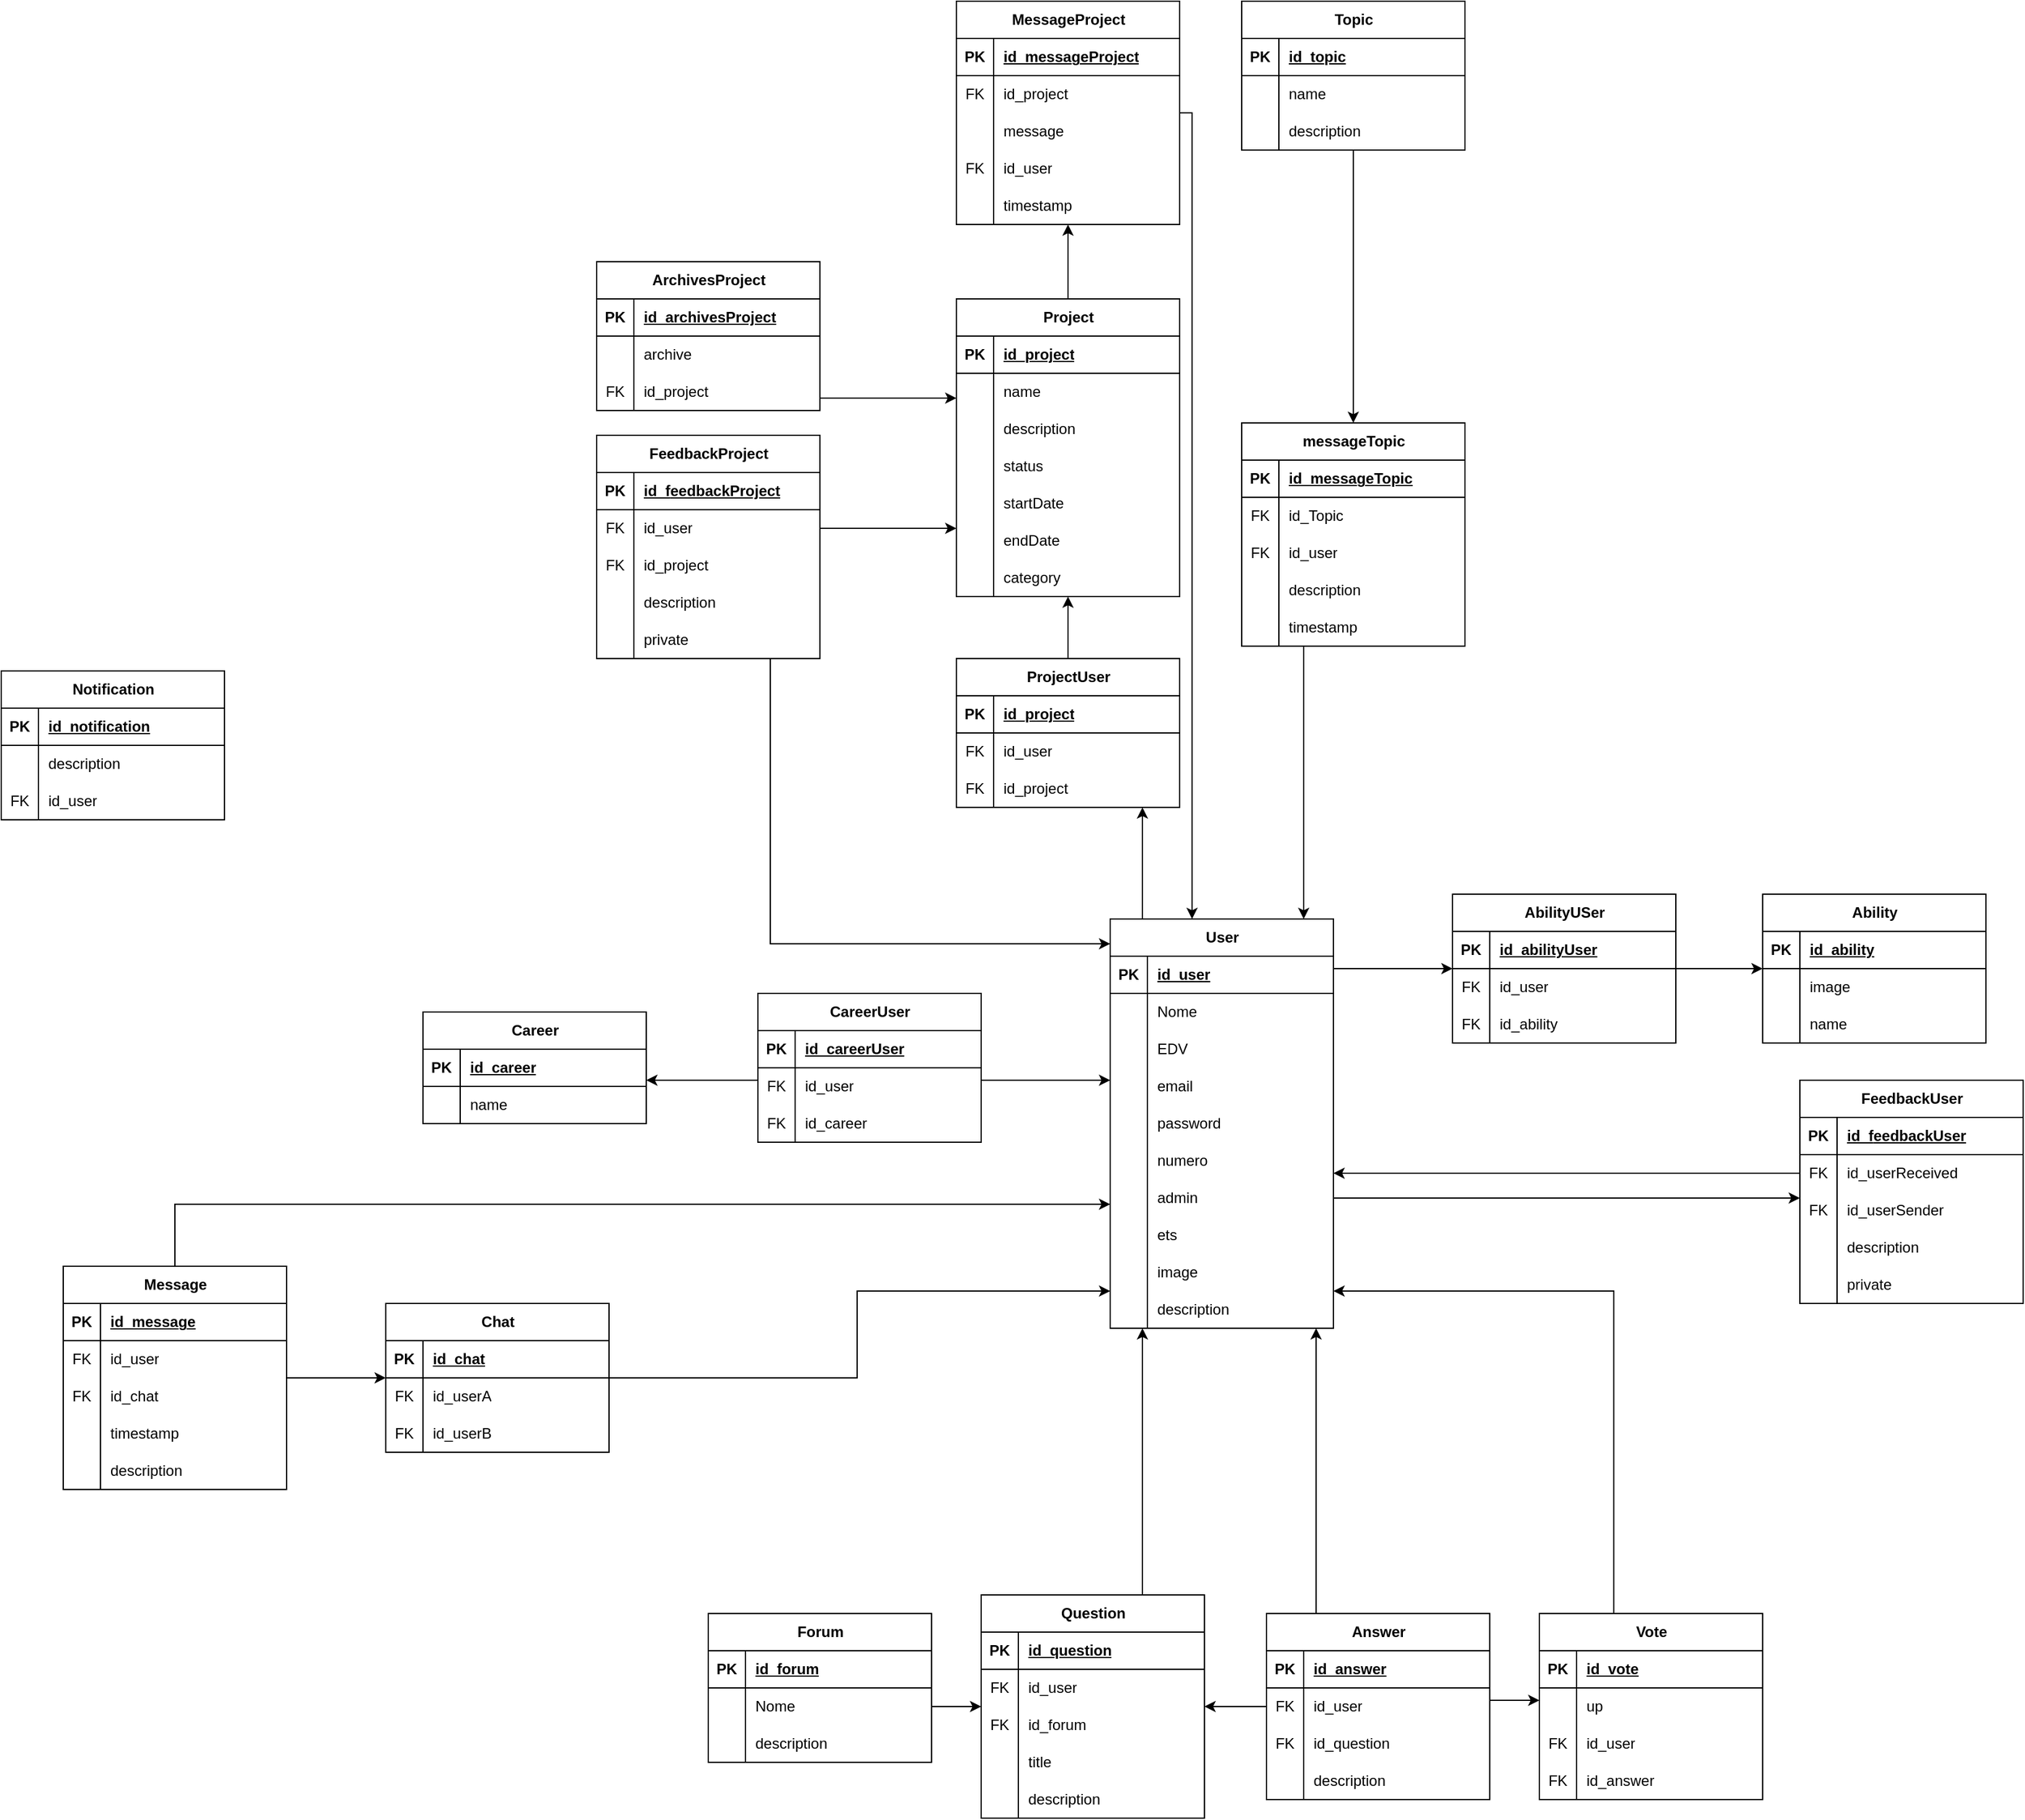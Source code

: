 <mxfile version="25.0.1">
  <diagram name="Página-1" id="29WGff_lLCsaS2kVvXsH">
    <mxGraphModel dx="2074" dy="1840" grid="1" gridSize="10" guides="1" tooltips="1" connect="1" arrows="1" fold="1" page="1" pageScale="1" pageWidth="827" pageHeight="1169" math="0" shadow="0">
      <root>
        <mxCell id="0" />
        <mxCell id="1" parent="0" />
        <mxCell id="zdSa0Qd-dpViHObmRJX2-208" style="edgeStyle=orthogonalEdgeStyle;rounded=0;orthogonalLoop=1;jettySize=auto;html=1;" edge="1" parent="1" source="zdSa0Qd-dpViHObmRJX2-1" target="zdSa0Qd-dpViHObmRJX2-188">
          <mxGeometry relative="1" as="geometry">
            <Array as="points">
              <mxPoint x="350" y="70" />
              <mxPoint x="350" y="70" />
            </Array>
          </mxGeometry>
        </mxCell>
        <mxCell id="zdSa0Qd-dpViHObmRJX2-1" value="User" style="shape=table;startSize=30;container=1;collapsible=1;childLayout=tableLayout;fixedRows=1;rowLines=0;fontStyle=1;align=center;resizeLast=1;html=1;" vertex="1" parent="1">
          <mxGeometry x="324" y="110" width="180" height="330" as="geometry" />
        </mxCell>
        <mxCell id="zdSa0Qd-dpViHObmRJX2-2" value="" style="shape=tableRow;horizontal=0;startSize=0;swimlaneHead=0;swimlaneBody=0;fillColor=none;collapsible=0;dropTarget=0;points=[[0,0.5],[1,0.5]];portConstraint=eastwest;top=0;left=0;right=0;bottom=1;" vertex="1" parent="zdSa0Qd-dpViHObmRJX2-1">
          <mxGeometry y="30" width="180" height="30" as="geometry" />
        </mxCell>
        <mxCell id="zdSa0Qd-dpViHObmRJX2-3" value="PK" style="shape=partialRectangle;connectable=0;fillColor=none;top=0;left=0;bottom=0;right=0;fontStyle=1;overflow=hidden;whiteSpace=wrap;html=1;" vertex="1" parent="zdSa0Qd-dpViHObmRJX2-2">
          <mxGeometry width="30" height="30" as="geometry">
            <mxRectangle width="30" height="30" as="alternateBounds" />
          </mxGeometry>
        </mxCell>
        <mxCell id="zdSa0Qd-dpViHObmRJX2-4" value="id_user" style="shape=partialRectangle;connectable=0;fillColor=none;top=0;left=0;bottom=0;right=0;align=left;spacingLeft=6;fontStyle=5;overflow=hidden;whiteSpace=wrap;html=1;" vertex="1" parent="zdSa0Qd-dpViHObmRJX2-2">
          <mxGeometry x="30" width="150" height="30" as="geometry">
            <mxRectangle width="150" height="30" as="alternateBounds" />
          </mxGeometry>
        </mxCell>
        <mxCell id="zdSa0Qd-dpViHObmRJX2-5" value="" style="shape=tableRow;horizontal=0;startSize=0;swimlaneHead=0;swimlaneBody=0;fillColor=none;collapsible=0;dropTarget=0;points=[[0,0.5],[1,0.5]];portConstraint=eastwest;top=0;left=0;right=0;bottom=0;" vertex="1" parent="zdSa0Qd-dpViHObmRJX2-1">
          <mxGeometry y="60" width="180" height="30" as="geometry" />
        </mxCell>
        <mxCell id="zdSa0Qd-dpViHObmRJX2-6" value="" style="shape=partialRectangle;connectable=0;fillColor=none;top=0;left=0;bottom=0;right=0;editable=1;overflow=hidden;whiteSpace=wrap;html=1;" vertex="1" parent="zdSa0Qd-dpViHObmRJX2-5">
          <mxGeometry width="30" height="30" as="geometry">
            <mxRectangle width="30" height="30" as="alternateBounds" />
          </mxGeometry>
        </mxCell>
        <mxCell id="zdSa0Qd-dpViHObmRJX2-7" value="Nome" style="shape=partialRectangle;connectable=0;fillColor=none;top=0;left=0;bottom=0;right=0;align=left;spacingLeft=6;overflow=hidden;whiteSpace=wrap;html=1;" vertex="1" parent="zdSa0Qd-dpViHObmRJX2-5">
          <mxGeometry x="30" width="150" height="30" as="geometry">
            <mxRectangle width="150" height="30" as="alternateBounds" />
          </mxGeometry>
        </mxCell>
        <mxCell id="zdSa0Qd-dpViHObmRJX2-8" value="" style="shape=tableRow;horizontal=0;startSize=0;swimlaneHead=0;swimlaneBody=0;fillColor=none;collapsible=0;dropTarget=0;points=[[0,0.5],[1,0.5]];portConstraint=eastwest;top=0;left=0;right=0;bottom=0;" vertex="1" parent="zdSa0Qd-dpViHObmRJX2-1">
          <mxGeometry y="90" width="180" height="30" as="geometry" />
        </mxCell>
        <mxCell id="zdSa0Qd-dpViHObmRJX2-9" value="" style="shape=partialRectangle;connectable=0;fillColor=none;top=0;left=0;bottom=0;right=0;editable=1;overflow=hidden;whiteSpace=wrap;html=1;" vertex="1" parent="zdSa0Qd-dpViHObmRJX2-8">
          <mxGeometry width="30" height="30" as="geometry">
            <mxRectangle width="30" height="30" as="alternateBounds" />
          </mxGeometry>
        </mxCell>
        <mxCell id="zdSa0Qd-dpViHObmRJX2-10" value="EDV" style="shape=partialRectangle;connectable=0;fillColor=none;top=0;left=0;bottom=0;right=0;align=left;spacingLeft=6;overflow=hidden;whiteSpace=wrap;html=1;" vertex="1" parent="zdSa0Qd-dpViHObmRJX2-8">
          <mxGeometry x="30" width="150" height="30" as="geometry">
            <mxRectangle width="150" height="30" as="alternateBounds" />
          </mxGeometry>
        </mxCell>
        <mxCell id="zdSa0Qd-dpViHObmRJX2-11" value="" style="shape=tableRow;horizontal=0;startSize=0;swimlaneHead=0;swimlaneBody=0;fillColor=none;collapsible=0;dropTarget=0;points=[[0,0.5],[1,0.5]];portConstraint=eastwest;top=0;left=0;right=0;bottom=0;" vertex="1" parent="zdSa0Qd-dpViHObmRJX2-1">
          <mxGeometry y="120" width="180" height="30" as="geometry" />
        </mxCell>
        <mxCell id="zdSa0Qd-dpViHObmRJX2-12" value="" style="shape=partialRectangle;connectable=0;fillColor=none;top=0;left=0;bottom=0;right=0;editable=1;overflow=hidden;whiteSpace=wrap;html=1;" vertex="1" parent="zdSa0Qd-dpViHObmRJX2-11">
          <mxGeometry width="30" height="30" as="geometry">
            <mxRectangle width="30" height="30" as="alternateBounds" />
          </mxGeometry>
        </mxCell>
        <mxCell id="zdSa0Qd-dpViHObmRJX2-13" value="email" style="shape=partialRectangle;connectable=0;fillColor=none;top=0;left=0;bottom=0;right=0;align=left;spacingLeft=6;overflow=hidden;whiteSpace=wrap;html=1;" vertex="1" parent="zdSa0Qd-dpViHObmRJX2-11">
          <mxGeometry x="30" width="150" height="30" as="geometry">
            <mxRectangle width="150" height="30" as="alternateBounds" />
          </mxGeometry>
        </mxCell>
        <mxCell id="zdSa0Qd-dpViHObmRJX2-14" value="" style="shape=tableRow;horizontal=0;startSize=0;swimlaneHead=0;swimlaneBody=0;fillColor=none;collapsible=0;dropTarget=0;points=[[0,0.5],[1,0.5]];portConstraint=eastwest;top=0;left=0;right=0;bottom=0;" vertex="1" parent="zdSa0Qd-dpViHObmRJX2-1">
          <mxGeometry y="150" width="180" height="30" as="geometry" />
        </mxCell>
        <mxCell id="zdSa0Qd-dpViHObmRJX2-15" value="" style="shape=partialRectangle;connectable=0;fillColor=none;top=0;left=0;bottom=0;right=0;editable=1;overflow=hidden;whiteSpace=wrap;html=1;" vertex="1" parent="zdSa0Qd-dpViHObmRJX2-14">
          <mxGeometry width="30" height="30" as="geometry">
            <mxRectangle width="30" height="30" as="alternateBounds" />
          </mxGeometry>
        </mxCell>
        <mxCell id="zdSa0Qd-dpViHObmRJX2-16" value="password" style="shape=partialRectangle;connectable=0;fillColor=none;top=0;left=0;bottom=0;right=0;align=left;spacingLeft=6;overflow=hidden;whiteSpace=wrap;html=1;" vertex="1" parent="zdSa0Qd-dpViHObmRJX2-14">
          <mxGeometry x="30" width="150" height="30" as="geometry">
            <mxRectangle width="150" height="30" as="alternateBounds" />
          </mxGeometry>
        </mxCell>
        <mxCell id="zdSa0Qd-dpViHObmRJX2-87" style="shape=tableRow;horizontal=0;startSize=0;swimlaneHead=0;swimlaneBody=0;fillColor=none;collapsible=0;dropTarget=0;points=[[0,0.5],[1,0.5]];portConstraint=eastwest;top=0;left=0;right=0;bottom=0;" vertex="1" parent="zdSa0Qd-dpViHObmRJX2-1">
          <mxGeometry y="180" width="180" height="30" as="geometry" />
        </mxCell>
        <mxCell id="zdSa0Qd-dpViHObmRJX2-88" style="shape=partialRectangle;connectable=0;fillColor=none;top=0;left=0;bottom=0;right=0;editable=1;overflow=hidden;whiteSpace=wrap;html=1;" vertex="1" parent="zdSa0Qd-dpViHObmRJX2-87">
          <mxGeometry width="30" height="30" as="geometry">
            <mxRectangle width="30" height="30" as="alternateBounds" />
          </mxGeometry>
        </mxCell>
        <mxCell id="zdSa0Qd-dpViHObmRJX2-89" value="numero" style="shape=partialRectangle;connectable=0;fillColor=none;top=0;left=0;bottom=0;right=0;align=left;spacingLeft=6;overflow=hidden;whiteSpace=wrap;html=1;" vertex="1" parent="zdSa0Qd-dpViHObmRJX2-87">
          <mxGeometry x="30" width="150" height="30" as="geometry">
            <mxRectangle width="150" height="30" as="alternateBounds" />
          </mxGeometry>
        </mxCell>
        <mxCell id="zdSa0Qd-dpViHObmRJX2-147" style="shape=tableRow;horizontal=0;startSize=0;swimlaneHead=0;swimlaneBody=0;fillColor=none;collapsible=0;dropTarget=0;points=[[0,0.5],[1,0.5]];portConstraint=eastwest;top=0;left=0;right=0;bottom=0;" vertex="1" parent="zdSa0Qd-dpViHObmRJX2-1">
          <mxGeometry y="210" width="180" height="30" as="geometry" />
        </mxCell>
        <mxCell id="zdSa0Qd-dpViHObmRJX2-148" style="shape=partialRectangle;connectable=0;fillColor=none;top=0;left=0;bottom=0;right=0;editable=1;overflow=hidden;whiteSpace=wrap;html=1;" vertex="1" parent="zdSa0Qd-dpViHObmRJX2-147">
          <mxGeometry width="30" height="30" as="geometry">
            <mxRectangle width="30" height="30" as="alternateBounds" />
          </mxGeometry>
        </mxCell>
        <mxCell id="zdSa0Qd-dpViHObmRJX2-149" value="admin" style="shape=partialRectangle;connectable=0;fillColor=none;top=0;left=0;bottom=0;right=0;align=left;spacingLeft=6;overflow=hidden;whiteSpace=wrap;html=1;" vertex="1" parent="zdSa0Qd-dpViHObmRJX2-147">
          <mxGeometry x="30" width="150" height="30" as="geometry">
            <mxRectangle width="150" height="30" as="alternateBounds" />
          </mxGeometry>
        </mxCell>
        <mxCell id="zdSa0Qd-dpViHObmRJX2-274" style="shape=tableRow;horizontal=0;startSize=0;swimlaneHead=0;swimlaneBody=0;fillColor=none;collapsible=0;dropTarget=0;points=[[0,0.5],[1,0.5]];portConstraint=eastwest;top=0;left=0;right=0;bottom=0;" vertex="1" parent="zdSa0Qd-dpViHObmRJX2-1">
          <mxGeometry y="240" width="180" height="30" as="geometry" />
        </mxCell>
        <mxCell id="zdSa0Qd-dpViHObmRJX2-275" style="shape=partialRectangle;connectable=0;fillColor=none;top=0;left=0;bottom=0;right=0;editable=1;overflow=hidden;whiteSpace=wrap;html=1;" vertex="1" parent="zdSa0Qd-dpViHObmRJX2-274">
          <mxGeometry width="30" height="30" as="geometry">
            <mxRectangle width="30" height="30" as="alternateBounds" />
          </mxGeometry>
        </mxCell>
        <mxCell id="zdSa0Qd-dpViHObmRJX2-276" value="ets" style="shape=partialRectangle;connectable=0;fillColor=none;top=0;left=0;bottom=0;right=0;align=left;spacingLeft=6;overflow=hidden;whiteSpace=wrap;html=1;" vertex="1" parent="zdSa0Qd-dpViHObmRJX2-274">
          <mxGeometry x="30" width="150" height="30" as="geometry">
            <mxRectangle width="150" height="30" as="alternateBounds" />
          </mxGeometry>
        </mxCell>
        <mxCell id="zdSa0Qd-dpViHObmRJX2-293" style="shape=tableRow;horizontal=0;startSize=0;swimlaneHead=0;swimlaneBody=0;fillColor=none;collapsible=0;dropTarget=0;points=[[0,0.5],[1,0.5]];portConstraint=eastwest;top=0;left=0;right=0;bottom=0;" vertex="1" parent="zdSa0Qd-dpViHObmRJX2-1">
          <mxGeometry y="270" width="180" height="30" as="geometry" />
        </mxCell>
        <mxCell id="zdSa0Qd-dpViHObmRJX2-294" style="shape=partialRectangle;connectable=0;fillColor=none;top=0;left=0;bottom=0;right=0;editable=1;overflow=hidden;whiteSpace=wrap;html=1;" vertex="1" parent="zdSa0Qd-dpViHObmRJX2-293">
          <mxGeometry width="30" height="30" as="geometry">
            <mxRectangle width="30" height="30" as="alternateBounds" />
          </mxGeometry>
        </mxCell>
        <mxCell id="zdSa0Qd-dpViHObmRJX2-295" value="image" style="shape=partialRectangle;connectable=0;fillColor=none;top=0;left=0;bottom=0;right=0;align=left;spacingLeft=6;overflow=hidden;whiteSpace=wrap;html=1;" vertex="1" parent="zdSa0Qd-dpViHObmRJX2-293">
          <mxGeometry x="30" width="150" height="30" as="geometry">
            <mxRectangle width="150" height="30" as="alternateBounds" />
          </mxGeometry>
        </mxCell>
        <mxCell id="zdSa0Qd-dpViHObmRJX2-340" style="shape=tableRow;horizontal=0;startSize=0;swimlaneHead=0;swimlaneBody=0;fillColor=none;collapsible=0;dropTarget=0;points=[[0,0.5],[1,0.5]];portConstraint=eastwest;top=0;left=0;right=0;bottom=0;" vertex="1" parent="zdSa0Qd-dpViHObmRJX2-1">
          <mxGeometry y="300" width="180" height="30" as="geometry" />
        </mxCell>
        <mxCell id="zdSa0Qd-dpViHObmRJX2-341" style="shape=partialRectangle;connectable=0;fillColor=none;top=0;left=0;bottom=0;right=0;editable=1;overflow=hidden;whiteSpace=wrap;html=1;" vertex="1" parent="zdSa0Qd-dpViHObmRJX2-340">
          <mxGeometry width="30" height="30" as="geometry">
            <mxRectangle width="30" height="30" as="alternateBounds" />
          </mxGeometry>
        </mxCell>
        <mxCell id="zdSa0Qd-dpViHObmRJX2-342" value="description" style="shape=partialRectangle;connectable=0;fillColor=none;top=0;left=0;bottom=0;right=0;align=left;spacingLeft=6;overflow=hidden;whiteSpace=wrap;html=1;" vertex="1" parent="zdSa0Qd-dpViHObmRJX2-340">
          <mxGeometry x="30" width="150" height="30" as="geometry">
            <mxRectangle width="150" height="30" as="alternateBounds" />
          </mxGeometry>
        </mxCell>
        <mxCell id="zdSa0Qd-dpViHObmRJX2-17" value="Ability" style="shape=table;startSize=30;container=1;collapsible=1;childLayout=tableLayout;fixedRows=1;rowLines=0;fontStyle=1;align=center;resizeLast=1;html=1;" vertex="1" parent="1">
          <mxGeometry x="850" y="90" width="180" height="120" as="geometry" />
        </mxCell>
        <mxCell id="zdSa0Qd-dpViHObmRJX2-18" value="" style="shape=tableRow;horizontal=0;startSize=0;swimlaneHead=0;swimlaneBody=0;fillColor=none;collapsible=0;dropTarget=0;points=[[0,0.5],[1,0.5]];portConstraint=eastwest;top=0;left=0;right=0;bottom=1;" vertex="1" parent="zdSa0Qd-dpViHObmRJX2-17">
          <mxGeometry y="30" width="180" height="30" as="geometry" />
        </mxCell>
        <mxCell id="zdSa0Qd-dpViHObmRJX2-19" value="PK" style="shape=partialRectangle;connectable=0;fillColor=none;top=0;left=0;bottom=0;right=0;fontStyle=1;overflow=hidden;whiteSpace=wrap;html=1;" vertex="1" parent="zdSa0Qd-dpViHObmRJX2-18">
          <mxGeometry width="30" height="30" as="geometry">
            <mxRectangle width="30" height="30" as="alternateBounds" />
          </mxGeometry>
        </mxCell>
        <mxCell id="zdSa0Qd-dpViHObmRJX2-20" value="id_ability" style="shape=partialRectangle;connectable=0;fillColor=none;top=0;left=0;bottom=0;right=0;align=left;spacingLeft=6;fontStyle=5;overflow=hidden;whiteSpace=wrap;html=1;" vertex="1" parent="zdSa0Qd-dpViHObmRJX2-18">
          <mxGeometry x="30" width="150" height="30" as="geometry">
            <mxRectangle width="150" height="30" as="alternateBounds" />
          </mxGeometry>
        </mxCell>
        <mxCell id="zdSa0Qd-dpViHObmRJX2-21" value="" style="shape=tableRow;horizontal=0;startSize=0;swimlaneHead=0;swimlaneBody=0;fillColor=none;collapsible=0;dropTarget=0;points=[[0,0.5],[1,0.5]];portConstraint=eastwest;top=0;left=0;right=0;bottom=0;" vertex="1" parent="zdSa0Qd-dpViHObmRJX2-17">
          <mxGeometry y="60" width="180" height="30" as="geometry" />
        </mxCell>
        <mxCell id="zdSa0Qd-dpViHObmRJX2-22" value="" style="shape=partialRectangle;connectable=0;fillColor=none;top=0;left=0;bottom=0;right=0;editable=1;overflow=hidden;whiteSpace=wrap;html=1;" vertex="1" parent="zdSa0Qd-dpViHObmRJX2-21">
          <mxGeometry width="30" height="30" as="geometry">
            <mxRectangle width="30" height="30" as="alternateBounds" />
          </mxGeometry>
        </mxCell>
        <mxCell id="zdSa0Qd-dpViHObmRJX2-23" value="image" style="shape=partialRectangle;connectable=0;fillColor=none;top=0;left=0;bottom=0;right=0;align=left;spacingLeft=6;overflow=hidden;whiteSpace=wrap;html=1;" vertex="1" parent="zdSa0Qd-dpViHObmRJX2-21">
          <mxGeometry x="30" width="150" height="30" as="geometry">
            <mxRectangle width="150" height="30" as="alternateBounds" />
          </mxGeometry>
        </mxCell>
        <mxCell id="zdSa0Qd-dpViHObmRJX2-24" value="" style="shape=tableRow;horizontal=0;startSize=0;swimlaneHead=0;swimlaneBody=0;fillColor=none;collapsible=0;dropTarget=0;points=[[0,0.5],[1,0.5]];portConstraint=eastwest;top=0;left=0;right=0;bottom=0;" vertex="1" parent="zdSa0Qd-dpViHObmRJX2-17">
          <mxGeometry y="90" width="180" height="30" as="geometry" />
        </mxCell>
        <mxCell id="zdSa0Qd-dpViHObmRJX2-25" value="" style="shape=partialRectangle;connectable=0;fillColor=none;top=0;left=0;bottom=0;right=0;editable=1;overflow=hidden;whiteSpace=wrap;html=1;" vertex="1" parent="zdSa0Qd-dpViHObmRJX2-24">
          <mxGeometry width="30" height="30" as="geometry">
            <mxRectangle width="30" height="30" as="alternateBounds" />
          </mxGeometry>
        </mxCell>
        <mxCell id="zdSa0Qd-dpViHObmRJX2-26" value="name" style="shape=partialRectangle;connectable=0;fillColor=none;top=0;left=0;bottom=0;right=0;align=left;spacingLeft=6;overflow=hidden;whiteSpace=wrap;html=1;" vertex="1" parent="zdSa0Qd-dpViHObmRJX2-24">
          <mxGeometry x="30" width="150" height="30" as="geometry">
            <mxRectangle width="150" height="30" as="alternateBounds" />
          </mxGeometry>
        </mxCell>
        <mxCell id="zdSa0Qd-dpViHObmRJX2-43" style="edgeStyle=orthogonalEdgeStyle;rounded=0;orthogonalLoop=1;jettySize=auto;html=1;" edge="1" parent="1" source="zdSa0Qd-dpViHObmRJX2-33" target="zdSa0Qd-dpViHObmRJX2-17">
          <mxGeometry relative="1" as="geometry" />
        </mxCell>
        <mxCell id="zdSa0Qd-dpViHObmRJX2-33" value="AbilityUSer" style="shape=table;startSize=30;container=1;collapsible=1;childLayout=tableLayout;fixedRows=1;rowLines=0;fontStyle=1;align=center;resizeLast=1;html=1;" vertex="1" parent="1">
          <mxGeometry x="600" y="90" width="180" height="120" as="geometry" />
        </mxCell>
        <mxCell id="zdSa0Qd-dpViHObmRJX2-34" value="" style="shape=tableRow;horizontal=0;startSize=0;swimlaneHead=0;swimlaneBody=0;fillColor=none;collapsible=0;dropTarget=0;points=[[0,0.5],[1,0.5]];portConstraint=eastwest;top=0;left=0;right=0;bottom=1;" vertex="1" parent="zdSa0Qd-dpViHObmRJX2-33">
          <mxGeometry y="30" width="180" height="30" as="geometry" />
        </mxCell>
        <mxCell id="zdSa0Qd-dpViHObmRJX2-35" value="PK" style="shape=partialRectangle;connectable=0;fillColor=none;top=0;left=0;bottom=0;right=0;fontStyle=1;overflow=hidden;whiteSpace=wrap;html=1;" vertex="1" parent="zdSa0Qd-dpViHObmRJX2-34">
          <mxGeometry width="30" height="30" as="geometry">
            <mxRectangle width="30" height="30" as="alternateBounds" />
          </mxGeometry>
        </mxCell>
        <mxCell id="zdSa0Qd-dpViHObmRJX2-36" value="id_abilityUser" style="shape=partialRectangle;connectable=0;fillColor=none;top=0;left=0;bottom=0;right=0;align=left;spacingLeft=6;fontStyle=5;overflow=hidden;whiteSpace=wrap;html=1;" vertex="1" parent="zdSa0Qd-dpViHObmRJX2-34">
          <mxGeometry x="30" width="150" height="30" as="geometry">
            <mxRectangle width="150" height="30" as="alternateBounds" />
          </mxGeometry>
        </mxCell>
        <mxCell id="zdSa0Qd-dpViHObmRJX2-37" value="" style="shape=tableRow;horizontal=0;startSize=0;swimlaneHead=0;swimlaneBody=0;fillColor=none;collapsible=0;dropTarget=0;points=[[0,0.5],[1,0.5]];portConstraint=eastwest;top=0;left=0;right=0;bottom=0;" vertex="1" parent="zdSa0Qd-dpViHObmRJX2-33">
          <mxGeometry y="60" width="180" height="30" as="geometry" />
        </mxCell>
        <mxCell id="zdSa0Qd-dpViHObmRJX2-38" value="FK" style="shape=partialRectangle;connectable=0;fillColor=none;top=0;left=0;bottom=0;right=0;editable=1;overflow=hidden;whiteSpace=wrap;html=1;" vertex="1" parent="zdSa0Qd-dpViHObmRJX2-37">
          <mxGeometry width="30" height="30" as="geometry">
            <mxRectangle width="30" height="30" as="alternateBounds" />
          </mxGeometry>
        </mxCell>
        <mxCell id="zdSa0Qd-dpViHObmRJX2-39" value="id_user" style="shape=partialRectangle;connectable=0;fillColor=none;top=0;left=0;bottom=0;right=0;align=left;spacingLeft=6;overflow=hidden;whiteSpace=wrap;html=1;" vertex="1" parent="zdSa0Qd-dpViHObmRJX2-37">
          <mxGeometry x="30" width="150" height="30" as="geometry">
            <mxRectangle width="150" height="30" as="alternateBounds" />
          </mxGeometry>
        </mxCell>
        <mxCell id="zdSa0Qd-dpViHObmRJX2-40" value="" style="shape=tableRow;horizontal=0;startSize=0;swimlaneHead=0;swimlaneBody=0;fillColor=none;collapsible=0;dropTarget=0;points=[[0,0.5],[1,0.5]];portConstraint=eastwest;top=0;left=0;right=0;bottom=0;" vertex="1" parent="zdSa0Qd-dpViHObmRJX2-33">
          <mxGeometry y="90" width="180" height="30" as="geometry" />
        </mxCell>
        <mxCell id="zdSa0Qd-dpViHObmRJX2-41" value="FK" style="shape=partialRectangle;connectable=0;fillColor=none;top=0;left=0;bottom=0;right=0;editable=1;overflow=hidden;whiteSpace=wrap;html=1;" vertex="1" parent="zdSa0Qd-dpViHObmRJX2-40">
          <mxGeometry width="30" height="30" as="geometry">
            <mxRectangle width="30" height="30" as="alternateBounds" />
          </mxGeometry>
        </mxCell>
        <mxCell id="zdSa0Qd-dpViHObmRJX2-42" value="id_ability" style="shape=partialRectangle;connectable=0;fillColor=none;top=0;left=0;bottom=0;right=0;align=left;spacingLeft=6;overflow=hidden;whiteSpace=wrap;html=1;" vertex="1" parent="zdSa0Qd-dpViHObmRJX2-40">
          <mxGeometry x="30" width="150" height="30" as="geometry">
            <mxRectangle width="150" height="30" as="alternateBounds" />
          </mxGeometry>
        </mxCell>
        <mxCell id="zdSa0Qd-dpViHObmRJX2-44" style="edgeStyle=orthogonalEdgeStyle;rounded=0;orthogonalLoop=1;jettySize=auto;html=1;" edge="1" parent="1" source="zdSa0Qd-dpViHObmRJX2-1" target="zdSa0Qd-dpViHObmRJX2-33">
          <mxGeometry relative="1" as="geometry">
            <Array as="points">
              <mxPoint x="550" y="150" />
              <mxPoint x="550" y="150" />
            </Array>
          </mxGeometry>
        </mxCell>
        <mxCell id="zdSa0Qd-dpViHObmRJX2-45" value="Career" style="shape=table;startSize=30;container=1;collapsible=1;childLayout=tableLayout;fixedRows=1;rowLines=0;fontStyle=1;align=center;resizeLast=1;html=1;" vertex="1" parent="1">
          <mxGeometry x="-230" y="185" width="180" height="90" as="geometry" />
        </mxCell>
        <mxCell id="zdSa0Qd-dpViHObmRJX2-46" value="" style="shape=tableRow;horizontal=0;startSize=0;swimlaneHead=0;swimlaneBody=0;fillColor=none;collapsible=0;dropTarget=0;points=[[0,0.5],[1,0.5]];portConstraint=eastwest;top=0;left=0;right=0;bottom=1;" vertex="1" parent="zdSa0Qd-dpViHObmRJX2-45">
          <mxGeometry y="30" width="180" height="30" as="geometry" />
        </mxCell>
        <mxCell id="zdSa0Qd-dpViHObmRJX2-47" value="PK" style="shape=partialRectangle;connectable=0;fillColor=none;top=0;left=0;bottom=0;right=0;fontStyle=1;overflow=hidden;whiteSpace=wrap;html=1;" vertex="1" parent="zdSa0Qd-dpViHObmRJX2-46">
          <mxGeometry width="30" height="30" as="geometry">
            <mxRectangle width="30" height="30" as="alternateBounds" />
          </mxGeometry>
        </mxCell>
        <mxCell id="zdSa0Qd-dpViHObmRJX2-48" value="id_career" style="shape=partialRectangle;connectable=0;fillColor=none;top=0;left=0;bottom=0;right=0;align=left;spacingLeft=6;fontStyle=5;overflow=hidden;whiteSpace=wrap;html=1;" vertex="1" parent="zdSa0Qd-dpViHObmRJX2-46">
          <mxGeometry x="30" width="150" height="30" as="geometry">
            <mxRectangle width="150" height="30" as="alternateBounds" />
          </mxGeometry>
        </mxCell>
        <mxCell id="zdSa0Qd-dpViHObmRJX2-49" value="" style="shape=tableRow;horizontal=0;startSize=0;swimlaneHead=0;swimlaneBody=0;fillColor=none;collapsible=0;dropTarget=0;points=[[0,0.5],[1,0.5]];portConstraint=eastwest;top=0;left=0;right=0;bottom=0;" vertex="1" parent="zdSa0Qd-dpViHObmRJX2-45">
          <mxGeometry y="60" width="180" height="30" as="geometry" />
        </mxCell>
        <mxCell id="zdSa0Qd-dpViHObmRJX2-50" value="" style="shape=partialRectangle;connectable=0;fillColor=none;top=0;left=0;bottom=0;right=0;editable=1;overflow=hidden;whiteSpace=wrap;html=1;" vertex="1" parent="zdSa0Qd-dpViHObmRJX2-49">
          <mxGeometry width="30" height="30" as="geometry">
            <mxRectangle width="30" height="30" as="alternateBounds" />
          </mxGeometry>
        </mxCell>
        <mxCell id="zdSa0Qd-dpViHObmRJX2-51" value="name" style="shape=partialRectangle;connectable=0;fillColor=none;top=0;left=0;bottom=0;right=0;align=left;spacingLeft=6;overflow=hidden;whiteSpace=wrap;html=1;" vertex="1" parent="zdSa0Qd-dpViHObmRJX2-49">
          <mxGeometry x="30" width="150" height="30" as="geometry">
            <mxRectangle width="150" height="30" as="alternateBounds" />
          </mxGeometry>
        </mxCell>
        <mxCell id="zdSa0Qd-dpViHObmRJX2-66" style="edgeStyle=orthogonalEdgeStyle;rounded=0;orthogonalLoop=1;jettySize=auto;html=1;" edge="1" parent="1" source="zdSa0Qd-dpViHObmRJX2-56" target="zdSa0Qd-dpViHObmRJX2-45">
          <mxGeometry relative="1" as="geometry">
            <Array as="points">
              <mxPoint x="-20" y="240" />
              <mxPoint x="-20" y="240" />
            </Array>
          </mxGeometry>
        </mxCell>
        <mxCell id="zdSa0Qd-dpViHObmRJX2-56" value="CareerUser" style="shape=table;startSize=30;container=1;collapsible=1;childLayout=tableLayout;fixedRows=1;rowLines=0;fontStyle=1;align=center;resizeLast=1;html=1;" vertex="1" parent="1">
          <mxGeometry x="40" y="170" width="180" height="120" as="geometry" />
        </mxCell>
        <mxCell id="zdSa0Qd-dpViHObmRJX2-57" value="" style="shape=tableRow;horizontal=0;startSize=0;swimlaneHead=0;swimlaneBody=0;fillColor=none;collapsible=0;dropTarget=0;points=[[0,0.5],[1,0.5]];portConstraint=eastwest;top=0;left=0;right=0;bottom=1;" vertex="1" parent="zdSa0Qd-dpViHObmRJX2-56">
          <mxGeometry y="30" width="180" height="30" as="geometry" />
        </mxCell>
        <mxCell id="zdSa0Qd-dpViHObmRJX2-58" value="PK" style="shape=partialRectangle;connectable=0;fillColor=none;top=0;left=0;bottom=0;right=0;fontStyle=1;overflow=hidden;whiteSpace=wrap;html=1;" vertex="1" parent="zdSa0Qd-dpViHObmRJX2-57">
          <mxGeometry width="30" height="30" as="geometry">
            <mxRectangle width="30" height="30" as="alternateBounds" />
          </mxGeometry>
        </mxCell>
        <mxCell id="zdSa0Qd-dpViHObmRJX2-59" value="id_careerUser" style="shape=partialRectangle;connectable=0;fillColor=none;top=0;left=0;bottom=0;right=0;align=left;spacingLeft=6;fontStyle=5;overflow=hidden;whiteSpace=wrap;html=1;" vertex="1" parent="zdSa0Qd-dpViHObmRJX2-57">
          <mxGeometry x="30" width="150" height="30" as="geometry">
            <mxRectangle width="150" height="30" as="alternateBounds" />
          </mxGeometry>
        </mxCell>
        <mxCell id="zdSa0Qd-dpViHObmRJX2-60" value="" style="shape=tableRow;horizontal=0;startSize=0;swimlaneHead=0;swimlaneBody=0;fillColor=none;collapsible=0;dropTarget=0;points=[[0,0.5],[1,0.5]];portConstraint=eastwest;top=0;left=0;right=0;bottom=0;" vertex="1" parent="zdSa0Qd-dpViHObmRJX2-56">
          <mxGeometry y="60" width="180" height="30" as="geometry" />
        </mxCell>
        <mxCell id="zdSa0Qd-dpViHObmRJX2-61" value="FK" style="shape=partialRectangle;connectable=0;fillColor=none;top=0;left=0;bottom=0;right=0;editable=1;overflow=hidden;whiteSpace=wrap;html=1;" vertex="1" parent="zdSa0Qd-dpViHObmRJX2-60">
          <mxGeometry width="30" height="30" as="geometry">
            <mxRectangle width="30" height="30" as="alternateBounds" />
          </mxGeometry>
        </mxCell>
        <mxCell id="zdSa0Qd-dpViHObmRJX2-62" value="id_user" style="shape=partialRectangle;connectable=0;fillColor=none;top=0;left=0;bottom=0;right=0;align=left;spacingLeft=6;overflow=hidden;whiteSpace=wrap;html=1;" vertex="1" parent="zdSa0Qd-dpViHObmRJX2-60">
          <mxGeometry x="30" width="150" height="30" as="geometry">
            <mxRectangle width="150" height="30" as="alternateBounds" />
          </mxGeometry>
        </mxCell>
        <mxCell id="zdSa0Qd-dpViHObmRJX2-63" style="shape=tableRow;horizontal=0;startSize=0;swimlaneHead=0;swimlaneBody=0;fillColor=none;collapsible=0;dropTarget=0;points=[[0,0.5],[1,0.5]];portConstraint=eastwest;top=0;left=0;right=0;bottom=0;" vertex="1" parent="zdSa0Qd-dpViHObmRJX2-56">
          <mxGeometry y="90" width="180" height="30" as="geometry" />
        </mxCell>
        <mxCell id="zdSa0Qd-dpViHObmRJX2-64" value="FK" style="shape=partialRectangle;connectable=0;fillColor=none;top=0;left=0;bottom=0;right=0;editable=1;overflow=hidden;whiteSpace=wrap;html=1;" vertex="1" parent="zdSa0Qd-dpViHObmRJX2-63">
          <mxGeometry width="30" height="30" as="geometry">
            <mxRectangle width="30" height="30" as="alternateBounds" />
          </mxGeometry>
        </mxCell>
        <mxCell id="zdSa0Qd-dpViHObmRJX2-65" value="id_career" style="shape=partialRectangle;connectable=0;fillColor=none;top=0;left=0;bottom=0;right=0;align=left;spacingLeft=6;overflow=hidden;whiteSpace=wrap;html=1;" vertex="1" parent="zdSa0Qd-dpViHObmRJX2-63">
          <mxGeometry x="30" width="150" height="30" as="geometry">
            <mxRectangle width="150" height="30" as="alternateBounds" />
          </mxGeometry>
        </mxCell>
        <mxCell id="zdSa0Qd-dpViHObmRJX2-67" style="edgeStyle=orthogonalEdgeStyle;rounded=0;orthogonalLoop=1;jettySize=auto;html=1;exitX=1;exitY=0.5;exitDx=0;exitDy=0;" edge="1" parent="1" source="zdSa0Qd-dpViHObmRJX2-60" target="zdSa0Qd-dpViHObmRJX2-1">
          <mxGeometry relative="1" as="geometry">
            <Array as="points">
              <mxPoint x="220" y="240" />
            </Array>
          </mxGeometry>
        </mxCell>
        <mxCell id="zdSa0Qd-dpViHObmRJX2-68" value="Forum" style="shape=table;startSize=30;container=1;collapsible=1;childLayout=tableLayout;fixedRows=1;rowLines=0;fontStyle=1;align=center;resizeLast=1;html=1;" vertex="1" parent="1">
          <mxGeometry y="670" width="180" height="120" as="geometry" />
        </mxCell>
        <mxCell id="zdSa0Qd-dpViHObmRJX2-69" value="" style="shape=tableRow;horizontal=0;startSize=0;swimlaneHead=0;swimlaneBody=0;fillColor=none;collapsible=0;dropTarget=0;points=[[0,0.5],[1,0.5]];portConstraint=eastwest;top=0;left=0;right=0;bottom=1;" vertex="1" parent="zdSa0Qd-dpViHObmRJX2-68">
          <mxGeometry y="30" width="180" height="30" as="geometry" />
        </mxCell>
        <mxCell id="zdSa0Qd-dpViHObmRJX2-70" value="PK" style="shape=partialRectangle;connectable=0;fillColor=none;top=0;left=0;bottom=0;right=0;fontStyle=1;overflow=hidden;whiteSpace=wrap;html=1;" vertex="1" parent="zdSa0Qd-dpViHObmRJX2-69">
          <mxGeometry width="30" height="30" as="geometry">
            <mxRectangle width="30" height="30" as="alternateBounds" />
          </mxGeometry>
        </mxCell>
        <mxCell id="zdSa0Qd-dpViHObmRJX2-71" value="id_forum" style="shape=partialRectangle;connectable=0;fillColor=none;top=0;left=0;bottom=0;right=0;align=left;spacingLeft=6;fontStyle=5;overflow=hidden;whiteSpace=wrap;html=1;" vertex="1" parent="zdSa0Qd-dpViHObmRJX2-69">
          <mxGeometry x="30" width="150" height="30" as="geometry">
            <mxRectangle width="150" height="30" as="alternateBounds" />
          </mxGeometry>
        </mxCell>
        <mxCell id="zdSa0Qd-dpViHObmRJX2-72" value="" style="shape=tableRow;horizontal=0;startSize=0;swimlaneHead=0;swimlaneBody=0;fillColor=none;collapsible=0;dropTarget=0;points=[[0,0.5],[1,0.5]];portConstraint=eastwest;top=0;left=0;right=0;bottom=0;" vertex="1" parent="zdSa0Qd-dpViHObmRJX2-68">
          <mxGeometry y="60" width="180" height="30" as="geometry" />
        </mxCell>
        <mxCell id="zdSa0Qd-dpViHObmRJX2-73" value="" style="shape=partialRectangle;connectable=0;fillColor=none;top=0;left=0;bottom=0;right=0;editable=1;overflow=hidden;whiteSpace=wrap;html=1;" vertex="1" parent="zdSa0Qd-dpViHObmRJX2-72">
          <mxGeometry width="30" height="30" as="geometry">
            <mxRectangle width="30" height="30" as="alternateBounds" />
          </mxGeometry>
        </mxCell>
        <mxCell id="zdSa0Qd-dpViHObmRJX2-74" value="Nome" style="shape=partialRectangle;connectable=0;fillColor=none;top=0;left=0;bottom=0;right=0;align=left;spacingLeft=6;overflow=hidden;whiteSpace=wrap;html=1;" vertex="1" parent="zdSa0Qd-dpViHObmRJX2-72">
          <mxGeometry x="30" width="150" height="30" as="geometry">
            <mxRectangle width="150" height="30" as="alternateBounds" />
          </mxGeometry>
        </mxCell>
        <mxCell id="zdSa0Qd-dpViHObmRJX2-75" value="" style="shape=tableRow;horizontal=0;startSize=0;swimlaneHead=0;swimlaneBody=0;fillColor=none;collapsible=0;dropTarget=0;points=[[0,0.5],[1,0.5]];portConstraint=eastwest;top=0;left=0;right=0;bottom=0;" vertex="1" parent="zdSa0Qd-dpViHObmRJX2-68">
          <mxGeometry y="90" width="180" height="30" as="geometry" />
        </mxCell>
        <mxCell id="zdSa0Qd-dpViHObmRJX2-76" value="" style="shape=partialRectangle;connectable=0;fillColor=none;top=0;left=0;bottom=0;right=0;editable=1;overflow=hidden;whiteSpace=wrap;html=1;" vertex="1" parent="zdSa0Qd-dpViHObmRJX2-75">
          <mxGeometry width="30" height="30" as="geometry">
            <mxRectangle width="30" height="30" as="alternateBounds" />
          </mxGeometry>
        </mxCell>
        <mxCell id="zdSa0Qd-dpViHObmRJX2-77" value="description" style="shape=partialRectangle;connectable=0;fillColor=none;top=0;left=0;bottom=0;right=0;align=left;spacingLeft=6;overflow=hidden;whiteSpace=wrap;html=1;" vertex="1" parent="zdSa0Qd-dpViHObmRJX2-75">
          <mxGeometry x="30" width="150" height="30" as="geometry">
            <mxRectangle width="150" height="30" as="alternateBounds" />
          </mxGeometry>
        </mxCell>
        <mxCell id="zdSa0Qd-dpViHObmRJX2-142" style="edgeStyle=orthogonalEdgeStyle;rounded=0;orthogonalLoop=1;jettySize=auto;html=1;exitX=0.5;exitY=0;exitDx=0;exitDy=0;" edge="1" parent="1" source="zdSa0Qd-dpViHObmRJX2-90" target="zdSa0Qd-dpViHObmRJX2-1">
          <mxGeometry relative="1" as="geometry">
            <Array as="points">
              <mxPoint x="350" y="655" />
            </Array>
          </mxGeometry>
        </mxCell>
        <mxCell id="zdSa0Qd-dpViHObmRJX2-90" value="Question" style="shape=table;startSize=30;container=1;collapsible=1;childLayout=tableLayout;fixedRows=1;rowLines=0;fontStyle=1;align=center;resizeLast=1;html=1;" vertex="1" parent="1">
          <mxGeometry x="220" y="655" width="180" height="180" as="geometry" />
        </mxCell>
        <mxCell id="zdSa0Qd-dpViHObmRJX2-91" value="" style="shape=tableRow;horizontal=0;startSize=0;swimlaneHead=0;swimlaneBody=0;fillColor=none;collapsible=0;dropTarget=0;points=[[0,0.5],[1,0.5]];portConstraint=eastwest;top=0;left=0;right=0;bottom=1;" vertex="1" parent="zdSa0Qd-dpViHObmRJX2-90">
          <mxGeometry y="30" width="180" height="30" as="geometry" />
        </mxCell>
        <mxCell id="zdSa0Qd-dpViHObmRJX2-92" value="PK" style="shape=partialRectangle;connectable=0;fillColor=none;top=0;left=0;bottom=0;right=0;fontStyle=1;overflow=hidden;whiteSpace=wrap;html=1;" vertex="1" parent="zdSa0Qd-dpViHObmRJX2-91">
          <mxGeometry width="30" height="30" as="geometry">
            <mxRectangle width="30" height="30" as="alternateBounds" />
          </mxGeometry>
        </mxCell>
        <mxCell id="zdSa0Qd-dpViHObmRJX2-93" value="id_question" style="shape=partialRectangle;connectable=0;fillColor=none;top=0;left=0;bottom=0;right=0;align=left;spacingLeft=6;fontStyle=5;overflow=hidden;whiteSpace=wrap;html=1;" vertex="1" parent="zdSa0Qd-dpViHObmRJX2-91">
          <mxGeometry x="30" width="150" height="30" as="geometry">
            <mxRectangle width="150" height="30" as="alternateBounds" />
          </mxGeometry>
        </mxCell>
        <mxCell id="zdSa0Qd-dpViHObmRJX2-94" value="" style="shape=tableRow;horizontal=0;startSize=0;swimlaneHead=0;swimlaneBody=0;fillColor=none;collapsible=0;dropTarget=0;points=[[0,0.5],[1,0.5]];portConstraint=eastwest;top=0;left=0;right=0;bottom=0;" vertex="1" parent="zdSa0Qd-dpViHObmRJX2-90">
          <mxGeometry y="60" width="180" height="30" as="geometry" />
        </mxCell>
        <mxCell id="zdSa0Qd-dpViHObmRJX2-95" value="FK" style="shape=partialRectangle;connectable=0;fillColor=none;top=0;left=0;bottom=0;right=0;editable=1;overflow=hidden;whiteSpace=wrap;html=1;" vertex="1" parent="zdSa0Qd-dpViHObmRJX2-94">
          <mxGeometry width="30" height="30" as="geometry">
            <mxRectangle width="30" height="30" as="alternateBounds" />
          </mxGeometry>
        </mxCell>
        <mxCell id="zdSa0Qd-dpViHObmRJX2-96" value="id_user" style="shape=partialRectangle;connectable=0;fillColor=none;top=0;left=0;bottom=0;right=0;align=left;spacingLeft=6;overflow=hidden;whiteSpace=wrap;html=1;" vertex="1" parent="zdSa0Qd-dpViHObmRJX2-94">
          <mxGeometry x="30" width="150" height="30" as="geometry">
            <mxRectangle width="150" height="30" as="alternateBounds" />
          </mxGeometry>
        </mxCell>
        <mxCell id="zdSa0Qd-dpViHObmRJX2-97" value="" style="shape=tableRow;horizontal=0;startSize=0;swimlaneHead=0;swimlaneBody=0;fillColor=none;collapsible=0;dropTarget=0;points=[[0,0.5],[1,0.5]];portConstraint=eastwest;top=0;left=0;right=0;bottom=0;" vertex="1" parent="zdSa0Qd-dpViHObmRJX2-90">
          <mxGeometry y="90" width="180" height="30" as="geometry" />
        </mxCell>
        <mxCell id="zdSa0Qd-dpViHObmRJX2-98" value="FK" style="shape=partialRectangle;connectable=0;fillColor=none;top=0;left=0;bottom=0;right=0;editable=1;overflow=hidden;whiteSpace=wrap;html=1;" vertex="1" parent="zdSa0Qd-dpViHObmRJX2-97">
          <mxGeometry width="30" height="30" as="geometry">
            <mxRectangle width="30" height="30" as="alternateBounds" />
          </mxGeometry>
        </mxCell>
        <mxCell id="zdSa0Qd-dpViHObmRJX2-99" value="id_forum" style="shape=partialRectangle;connectable=0;fillColor=none;top=0;left=0;bottom=0;right=0;align=left;spacingLeft=6;overflow=hidden;whiteSpace=wrap;html=1;" vertex="1" parent="zdSa0Qd-dpViHObmRJX2-97">
          <mxGeometry x="30" width="150" height="30" as="geometry">
            <mxRectangle width="150" height="30" as="alternateBounds" />
          </mxGeometry>
        </mxCell>
        <mxCell id="zdSa0Qd-dpViHObmRJX2-100" style="shape=tableRow;horizontal=0;startSize=0;swimlaneHead=0;swimlaneBody=0;fillColor=none;collapsible=0;dropTarget=0;points=[[0,0.5],[1,0.5]];portConstraint=eastwest;top=0;left=0;right=0;bottom=0;" vertex="1" parent="zdSa0Qd-dpViHObmRJX2-90">
          <mxGeometry y="120" width="180" height="30" as="geometry" />
        </mxCell>
        <mxCell id="zdSa0Qd-dpViHObmRJX2-101" style="shape=partialRectangle;connectable=0;fillColor=none;top=0;left=0;bottom=0;right=0;editable=1;overflow=hidden;whiteSpace=wrap;html=1;" vertex="1" parent="zdSa0Qd-dpViHObmRJX2-100">
          <mxGeometry width="30" height="30" as="geometry">
            <mxRectangle width="30" height="30" as="alternateBounds" />
          </mxGeometry>
        </mxCell>
        <mxCell id="zdSa0Qd-dpViHObmRJX2-102" value="title" style="shape=partialRectangle;connectable=0;fillColor=none;top=0;left=0;bottom=0;right=0;align=left;spacingLeft=6;overflow=hidden;whiteSpace=wrap;html=1;" vertex="1" parent="zdSa0Qd-dpViHObmRJX2-100">
          <mxGeometry x="30" width="150" height="30" as="geometry">
            <mxRectangle width="150" height="30" as="alternateBounds" />
          </mxGeometry>
        </mxCell>
        <mxCell id="zdSa0Qd-dpViHObmRJX2-103" style="shape=tableRow;horizontal=0;startSize=0;swimlaneHead=0;swimlaneBody=0;fillColor=none;collapsible=0;dropTarget=0;points=[[0,0.5],[1,0.5]];portConstraint=eastwest;top=0;left=0;right=0;bottom=0;" vertex="1" parent="zdSa0Qd-dpViHObmRJX2-90">
          <mxGeometry y="150" width="180" height="30" as="geometry" />
        </mxCell>
        <mxCell id="zdSa0Qd-dpViHObmRJX2-104" style="shape=partialRectangle;connectable=0;fillColor=none;top=0;left=0;bottom=0;right=0;editable=1;overflow=hidden;whiteSpace=wrap;html=1;" vertex="1" parent="zdSa0Qd-dpViHObmRJX2-103">
          <mxGeometry width="30" height="30" as="geometry">
            <mxRectangle width="30" height="30" as="alternateBounds" />
          </mxGeometry>
        </mxCell>
        <mxCell id="zdSa0Qd-dpViHObmRJX2-105" value="description" style="shape=partialRectangle;connectable=0;fillColor=none;top=0;left=0;bottom=0;right=0;align=left;spacingLeft=6;overflow=hidden;whiteSpace=wrap;html=1;" vertex="1" parent="zdSa0Qd-dpViHObmRJX2-103">
          <mxGeometry x="30" width="150" height="30" as="geometry">
            <mxRectangle width="150" height="30" as="alternateBounds" />
          </mxGeometry>
        </mxCell>
        <mxCell id="zdSa0Qd-dpViHObmRJX2-109" style="edgeStyle=orthogonalEdgeStyle;rounded=0;orthogonalLoop=1;jettySize=auto;html=1;exitX=1;exitY=0.5;exitDx=0;exitDy=0;" edge="1" parent="1" source="zdSa0Qd-dpViHObmRJX2-72" target="zdSa0Qd-dpViHObmRJX2-90">
          <mxGeometry relative="1" as="geometry" />
        </mxCell>
        <mxCell id="zdSa0Qd-dpViHObmRJX2-126" style="edgeStyle=orthogonalEdgeStyle;rounded=0;orthogonalLoop=1;jettySize=auto;html=1;" edge="1" parent="1" source="zdSa0Qd-dpViHObmRJX2-110" target="zdSa0Qd-dpViHObmRJX2-90">
          <mxGeometry relative="1" as="geometry" />
        </mxCell>
        <mxCell id="zdSa0Qd-dpViHObmRJX2-143" style="edgeStyle=orthogonalEdgeStyle;rounded=0;orthogonalLoop=1;jettySize=auto;html=1;exitX=0.5;exitY=0;exitDx=0;exitDy=0;" edge="1" parent="1" source="zdSa0Qd-dpViHObmRJX2-110" target="zdSa0Qd-dpViHObmRJX2-1">
          <mxGeometry relative="1" as="geometry">
            <Array as="points">
              <mxPoint x="490" y="670" />
            </Array>
          </mxGeometry>
        </mxCell>
        <mxCell id="zdSa0Qd-dpViHObmRJX2-110" value="Answer" style="shape=table;startSize=30;container=1;collapsible=1;childLayout=tableLayout;fixedRows=1;rowLines=0;fontStyle=1;align=center;resizeLast=1;html=1;" vertex="1" parent="1">
          <mxGeometry x="450" y="670" width="180" height="150" as="geometry" />
        </mxCell>
        <mxCell id="zdSa0Qd-dpViHObmRJX2-111" value="" style="shape=tableRow;horizontal=0;startSize=0;swimlaneHead=0;swimlaneBody=0;fillColor=none;collapsible=0;dropTarget=0;points=[[0,0.5],[1,0.5]];portConstraint=eastwest;top=0;left=0;right=0;bottom=1;" vertex="1" parent="zdSa0Qd-dpViHObmRJX2-110">
          <mxGeometry y="30" width="180" height="30" as="geometry" />
        </mxCell>
        <mxCell id="zdSa0Qd-dpViHObmRJX2-112" value="PK" style="shape=partialRectangle;connectable=0;fillColor=none;top=0;left=0;bottom=0;right=0;fontStyle=1;overflow=hidden;whiteSpace=wrap;html=1;" vertex="1" parent="zdSa0Qd-dpViHObmRJX2-111">
          <mxGeometry width="30" height="30" as="geometry">
            <mxRectangle width="30" height="30" as="alternateBounds" />
          </mxGeometry>
        </mxCell>
        <mxCell id="zdSa0Qd-dpViHObmRJX2-113" value="id_answer" style="shape=partialRectangle;connectable=0;fillColor=none;top=0;left=0;bottom=0;right=0;align=left;spacingLeft=6;fontStyle=5;overflow=hidden;whiteSpace=wrap;html=1;" vertex="1" parent="zdSa0Qd-dpViHObmRJX2-111">
          <mxGeometry x="30" width="150" height="30" as="geometry">
            <mxRectangle width="150" height="30" as="alternateBounds" />
          </mxGeometry>
        </mxCell>
        <mxCell id="zdSa0Qd-dpViHObmRJX2-114" value="" style="shape=tableRow;horizontal=0;startSize=0;swimlaneHead=0;swimlaneBody=0;fillColor=none;collapsible=0;dropTarget=0;points=[[0,0.5],[1,0.5]];portConstraint=eastwest;top=0;left=0;right=0;bottom=0;" vertex="1" parent="zdSa0Qd-dpViHObmRJX2-110">
          <mxGeometry y="60" width="180" height="30" as="geometry" />
        </mxCell>
        <mxCell id="zdSa0Qd-dpViHObmRJX2-115" value="FK" style="shape=partialRectangle;connectable=0;fillColor=none;top=0;left=0;bottom=0;right=0;editable=1;overflow=hidden;whiteSpace=wrap;html=1;" vertex="1" parent="zdSa0Qd-dpViHObmRJX2-114">
          <mxGeometry width="30" height="30" as="geometry">
            <mxRectangle width="30" height="30" as="alternateBounds" />
          </mxGeometry>
        </mxCell>
        <mxCell id="zdSa0Qd-dpViHObmRJX2-116" value="id_user" style="shape=partialRectangle;connectable=0;fillColor=none;top=0;left=0;bottom=0;right=0;align=left;spacingLeft=6;overflow=hidden;whiteSpace=wrap;html=1;" vertex="1" parent="zdSa0Qd-dpViHObmRJX2-114">
          <mxGeometry x="30" width="150" height="30" as="geometry">
            <mxRectangle width="150" height="30" as="alternateBounds" />
          </mxGeometry>
        </mxCell>
        <mxCell id="zdSa0Qd-dpViHObmRJX2-117" value="" style="shape=tableRow;horizontal=0;startSize=0;swimlaneHead=0;swimlaneBody=0;fillColor=none;collapsible=0;dropTarget=0;points=[[0,0.5],[1,0.5]];portConstraint=eastwest;top=0;left=0;right=0;bottom=0;" vertex="1" parent="zdSa0Qd-dpViHObmRJX2-110">
          <mxGeometry y="90" width="180" height="30" as="geometry" />
        </mxCell>
        <mxCell id="zdSa0Qd-dpViHObmRJX2-118" value="FK" style="shape=partialRectangle;connectable=0;fillColor=none;top=0;left=0;bottom=0;right=0;editable=1;overflow=hidden;whiteSpace=wrap;html=1;" vertex="1" parent="zdSa0Qd-dpViHObmRJX2-117">
          <mxGeometry width="30" height="30" as="geometry">
            <mxRectangle width="30" height="30" as="alternateBounds" />
          </mxGeometry>
        </mxCell>
        <mxCell id="zdSa0Qd-dpViHObmRJX2-119" value="id_question" style="shape=partialRectangle;connectable=0;fillColor=none;top=0;left=0;bottom=0;right=0;align=left;spacingLeft=6;overflow=hidden;whiteSpace=wrap;html=1;" vertex="1" parent="zdSa0Qd-dpViHObmRJX2-117">
          <mxGeometry x="30" width="150" height="30" as="geometry">
            <mxRectangle width="150" height="30" as="alternateBounds" />
          </mxGeometry>
        </mxCell>
        <mxCell id="zdSa0Qd-dpViHObmRJX2-123" style="shape=tableRow;horizontal=0;startSize=0;swimlaneHead=0;swimlaneBody=0;fillColor=none;collapsible=0;dropTarget=0;points=[[0,0.5],[1,0.5]];portConstraint=eastwest;top=0;left=0;right=0;bottom=0;" vertex="1" parent="zdSa0Qd-dpViHObmRJX2-110">
          <mxGeometry y="120" width="180" height="30" as="geometry" />
        </mxCell>
        <mxCell id="zdSa0Qd-dpViHObmRJX2-124" style="shape=partialRectangle;connectable=0;fillColor=none;top=0;left=0;bottom=0;right=0;editable=1;overflow=hidden;whiteSpace=wrap;html=1;" vertex="1" parent="zdSa0Qd-dpViHObmRJX2-123">
          <mxGeometry width="30" height="30" as="geometry">
            <mxRectangle width="30" height="30" as="alternateBounds" />
          </mxGeometry>
        </mxCell>
        <mxCell id="zdSa0Qd-dpViHObmRJX2-125" value="description" style="shape=partialRectangle;connectable=0;fillColor=none;top=0;left=0;bottom=0;right=0;align=left;spacingLeft=6;overflow=hidden;whiteSpace=wrap;html=1;" vertex="1" parent="zdSa0Qd-dpViHObmRJX2-123">
          <mxGeometry x="30" width="150" height="30" as="geometry">
            <mxRectangle width="150" height="30" as="alternateBounds" />
          </mxGeometry>
        </mxCell>
        <mxCell id="zdSa0Qd-dpViHObmRJX2-127" value="Vote" style="shape=table;startSize=30;container=1;collapsible=1;childLayout=tableLayout;fixedRows=1;rowLines=0;fontStyle=1;align=center;resizeLast=1;html=1;" vertex="1" parent="1">
          <mxGeometry x="670" y="670" width="180" height="150" as="geometry" />
        </mxCell>
        <mxCell id="zdSa0Qd-dpViHObmRJX2-128" value="" style="shape=tableRow;horizontal=0;startSize=0;swimlaneHead=0;swimlaneBody=0;fillColor=none;collapsible=0;dropTarget=0;points=[[0,0.5],[1,0.5]];portConstraint=eastwest;top=0;left=0;right=0;bottom=1;" vertex="1" parent="zdSa0Qd-dpViHObmRJX2-127">
          <mxGeometry y="30" width="180" height="30" as="geometry" />
        </mxCell>
        <mxCell id="zdSa0Qd-dpViHObmRJX2-129" value="PK" style="shape=partialRectangle;connectable=0;fillColor=none;top=0;left=0;bottom=0;right=0;fontStyle=1;overflow=hidden;whiteSpace=wrap;html=1;" vertex="1" parent="zdSa0Qd-dpViHObmRJX2-128">
          <mxGeometry width="30" height="30" as="geometry">
            <mxRectangle width="30" height="30" as="alternateBounds" />
          </mxGeometry>
        </mxCell>
        <mxCell id="zdSa0Qd-dpViHObmRJX2-130" value="id_vote" style="shape=partialRectangle;connectable=0;fillColor=none;top=0;left=0;bottom=0;right=0;align=left;spacingLeft=6;fontStyle=5;overflow=hidden;whiteSpace=wrap;html=1;" vertex="1" parent="zdSa0Qd-dpViHObmRJX2-128">
          <mxGeometry x="30" width="150" height="30" as="geometry">
            <mxRectangle width="150" height="30" as="alternateBounds" />
          </mxGeometry>
        </mxCell>
        <mxCell id="zdSa0Qd-dpViHObmRJX2-131" value="" style="shape=tableRow;horizontal=0;startSize=0;swimlaneHead=0;swimlaneBody=0;fillColor=none;collapsible=0;dropTarget=0;points=[[0,0.5],[1,0.5]];portConstraint=eastwest;top=0;left=0;right=0;bottom=0;" vertex="1" parent="zdSa0Qd-dpViHObmRJX2-127">
          <mxGeometry y="60" width="180" height="30" as="geometry" />
        </mxCell>
        <mxCell id="zdSa0Qd-dpViHObmRJX2-132" value="" style="shape=partialRectangle;connectable=0;fillColor=none;top=0;left=0;bottom=0;right=0;editable=1;overflow=hidden;whiteSpace=wrap;html=1;" vertex="1" parent="zdSa0Qd-dpViHObmRJX2-131">
          <mxGeometry width="30" height="30" as="geometry">
            <mxRectangle width="30" height="30" as="alternateBounds" />
          </mxGeometry>
        </mxCell>
        <mxCell id="zdSa0Qd-dpViHObmRJX2-133" value="up" style="shape=partialRectangle;connectable=0;fillColor=none;top=0;left=0;bottom=0;right=0;align=left;spacingLeft=6;overflow=hidden;whiteSpace=wrap;html=1;" vertex="1" parent="zdSa0Qd-dpViHObmRJX2-131">
          <mxGeometry x="30" width="150" height="30" as="geometry">
            <mxRectangle width="150" height="30" as="alternateBounds" />
          </mxGeometry>
        </mxCell>
        <mxCell id="zdSa0Qd-dpViHObmRJX2-137" style="shape=tableRow;horizontal=0;startSize=0;swimlaneHead=0;swimlaneBody=0;fillColor=none;collapsible=0;dropTarget=0;points=[[0,0.5],[1,0.5]];portConstraint=eastwest;top=0;left=0;right=0;bottom=0;" vertex="1" parent="zdSa0Qd-dpViHObmRJX2-127">
          <mxGeometry y="90" width="180" height="30" as="geometry" />
        </mxCell>
        <mxCell id="zdSa0Qd-dpViHObmRJX2-138" value="FK" style="shape=partialRectangle;connectable=0;fillColor=none;top=0;left=0;bottom=0;right=0;editable=1;overflow=hidden;whiteSpace=wrap;html=1;" vertex="1" parent="zdSa0Qd-dpViHObmRJX2-137">
          <mxGeometry width="30" height="30" as="geometry">
            <mxRectangle width="30" height="30" as="alternateBounds" />
          </mxGeometry>
        </mxCell>
        <mxCell id="zdSa0Qd-dpViHObmRJX2-139" value="id_user" style="shape=partialRectangle;connectable=0;fillColor=none;top=0;left=0;bottom=0;right=0;align=left;spacingLeft=6;overflow=hidden;whiteSpace=wrap;html=1;" vertex="1" parent="zdSa0Qd-dpViHObmRJX2-137">
          <mxGeometry x="30" width="150" height="30" as="geometry">
            <mxRectangle width="150" height="30" as="alternateBounds" />
          </mxGeometry>
        </mxCell>
        <mxCell id="zdSa0Qd-dpViHObmRJX2-144" style="shape=tableRow;horizontal=0;startSize=0;swimlaneHead=0;swimlaneBody=0;fillColor=none;collapsible=0;dropTarget=0;points=[[0,0.5],[1,0.5]];portConstraint=eastwest;top=0;left=0;right=0;bottom=0;" vertex="1" parent="zdSa0Qd-dpViHObmRJX2-127">
          <mxGeometry y="120" width="180" height="30" as="geometry" />
        </mxCell>
        <mxCell id="zdSa0Qd-dpViHObmRJX2-145" value="FK" style="shape=partialRectangle;connectable=0;fillColor=none;top=0;left=0;bottom=0;right=0;editable=1;overflow=hidden;whiteSpace=wrap;html=1;" vertex="1" parent="zdSa0Qd-dpViHObmRJX2-144">
          <mxGeometry width="30" height="30" as="geometry">
            <mxRectangle width="30" height="30" as="alternateBounds" />
          </mxGeometry>
        </mxCell>
        <mxCell id="zdSa0Qd-dpViHObmRJX2-146" value="id_answer" style="shape=partialRectangle;connectable=0;fillColor=none;top=0;left=0;bottom=0;right=0;align=left;spacingLeft=6;overflow=hidden;whiteSpace=wrap;html=1;" vertex="1" parent="zdSa0Qd-dpViHObmRJX2-144">
          <mxGeometry x="30" width="150" height="30" as="geometry">
            <mxRectangle width="150" height="30" as="alternateBounds" />
          </mxGeometry>
        </mxCell>
        <mxCell id="zdSa0Qd-dpViHObmRJX2-140" style="edgeStyle=orthogonalEdgeStyle;rounded=0;orthogonalLoop=1;jettySize=auto;html=1;exitX=1;exitY=0.5;exitDx=0;exitDy=0;" edge="1" parent="1" source="zdSa0Qd-dpViHObmRJX2-114" target="zdSa0Qd-dpViHObmRJX2-127">
          <mxGeometry relative="1" as="geometry">
            <Array as="points">
              <mxPoint x="630" y="740" />
            </Array>
          </mxGeometry>
        </mxCell>
        <mxCell id="zdSa0Qd-dpViHObmRJX2-141" style="edgeStyle=orthogonalEdgeStyle;rounded=0;orthogonalLoop=1;jettySize=auto;html=1;" edge="1" parent="1" source="zdSa0Qd-dpViHObmRJX2-127" target="zdSa0Qd-dpViHObmRJX2-1">
          <mxGeometry relative="1" as="geometry">
            <Array as="points">
              <mxPoint x="730" y="410" />
            </Array>
          </mxGeometry>
        </mxCell>
        <mxCell id="zdSa0Qd-dpViHObmRJX2-150" value="Notification" style="shape=table;startSize=30;container=1;collapsible=1;childLayout=tableLayout;fixedRows=1;rowLines=0;fontStyle=1;align=center;resizeLast=1;html=1;" vertex="1" parent="1">
          <mxGeometry x="-570" y="-90" width="180" height="120" as="geometry" />
        </mxCell>
        <mxCell id="zdSa0Qd-dpViHObmRJX2-151" value="" style="shape=tableRow;horizontal=0;startSize=0;swimlaneHead=0;swimlaneBody=0;fillColor=none;collapsible=0;dropTarget=0;points=[[0,0.5],[1,0.5]];portConstraint=eastwest;top=0;left=0;right=0;bottom=1;" vertex="1" parent="zdSa0Qd-dpViHObmRJX2-150">
          <mxGeometry y="30" width="180" height="30" as="geometry" />
        </mxCell>
        <mxCell id="zdSa0Qd-dpViHObmRJX2-152" value="PK" style="shape=partialRectangle;connectable=0;fillColor=none;top=0;left=0;bottom=0;right=0;fontStyle=1;overflow=hidden;whiteSpace=wrap;html=1;" vertex="1" parent="zdSa0Qd-dpViHObmRJX2-151">
          <mxGeometry width="30" height="30" as="geometry">
            <mxRectangle width="30" height="30" as="alternateBounds" />
          </mxGeometry>
        </mxCell>
        <mxCell id="zdSa0Qd-dpViHObmRJX2-153" value="id_notification" style="shape=partialRectangle;connectable=0;fillColor=none;top=0;left=0;bottom=0;right=0;align=left;spacingLeft=6;fontStyle=5;overflow=hidden;whiteSpace=wrap;html=1;" vertex="1" parent="zdSa0Qd-dpViHObmRJX2-151">
          <mxGeometry x="30" width="150" height="30" as="geometry">
            <mxRectangle width="150" height="30" as="alternateBounds" />
          </mxGeometry>
        </mxCell>
        <mxCell id="zdSa0Qd-dpViHObmRJX2-154" value="" style="shape=tableRow;horizontal=0;startSize=0;swimlaneHead=0;swimlaneBody=0;fillColor=none;collapsible=0;dropTarget=0;points=[[0,0.5],[1,0.5]];portConstraint=eastwest;top=0;left=0;right=0;bottom=0;" vertex="1" parent="zdSa0Qd-dpViHObmRJX2-150">
          <mxGeometry y="60" width="180" height="30" as="geometry" />
        </mxCell>
        <mxCell id="zdSa0Qd-dpViHObmRJX2-155" value="" style="shape=partialRectangle;connectable=0;fillColor=none;top=0;left=0;bottom=0;right=0;editable=1;overflow=hidden;whiteSpace=wrap;html=1;" vertex="1" parent="zdSa0Qd-dpViHObmRJX2-154">
          <mxGeometry width="30" height="30" as="geometry">
            <mxRectangle width="30" height="30" as="alternateBounds" />
          </mxGeometry>
        </mxCell>
        <mxCell id="zdSa0Qd-dpViHObmRJX2-156" value="description" style="shape=partialRectangle;connectable=0;fillColor=none;top=0;left=0;bottom=0;right=0;align=left;spacingLeft=6;overflow=hidden;whiteSpace=wrap;html=1;" vertex="1" parent="zdSa0Qd-dpViHObmRJX2-154">
          <mxGeometry x="30" width="150" height="30" as="geometry">
            <mxRectangle width="150" height="30" as="alternateBounds" />
          </mxGeometry>
        </mxCell>
        <mxCell id="zdSa0Qd-dpViHObmRJX2-157" style="shape=tableRow;horizontal=0;startSize=0;swimlaneHead=0;swimlaneBody=0;fillColor=none;collapsible=0;dropTarget=0;points=[[0,0.5],[1,0.5]];portConstraint=eastwest;top=0;left=0;right=0;bottom=0;" vertex="1" parent="zdSa0Qd-dpViHObmRJX2-150">
          <mxGeometry y="90" width="180" height="30" as="geometry" />
        </mxCell>
        <mxCell id="zdSa0Qd-dpViHObmRJX2-158" value="FK" style="shape=partialRectangle;connectable=0;fillColor=none;top=0;left=0;bottom=0;right=0;editable=1;overflow=hidden;whiteSpace=wrap;html=1;" vertex="1" parent="zdSa0Qd-dpViHObmRJX2-157">
          <mxGeometry width="30" height="30" as="geometry">
            <mxRectangle width="30" height="30" as="alternateBounds" />
          </mxGeometry>
        </mxCell>
        <mxCell id="zdSa0Qd-dpViHObmRJX2-159" value="id_user" style="shape=partialRectangle;connectable=0;fillColor=none;top=0;left=0;bottom=0;right=0;align=left;spacingLeft=6;overflow=hidden;whiteSpace=wrap;html=1;" vertex="1" parent="zdSa0Qd-dpViHObmRJX2-157">
          <mxGeometry x="30" width="150" height="30" as="geometry">
            <mxRectangle width="150" height="30" as="alternateBounds" />
          </mxGeometry>
        </mxCell>
        <mxCell id="zdSa0Qd-dpViHObmRJX2-224" style="edgeStyle=orthogonalEdgeStyle;rounded=0;orthogonalLoop=1;jettySize=auto;html=1;" edge="1" parent="1" source="zdSa0Qd-dpViHObmRJX2-163" target="zdSa0Qd-dpViHObmRJX2-209">
          <mxGeometry relative="1" as="geometry" />
        </mxCell>
        <mxCell id="zdSa0Qd-dpViHObmRJX2-163" value="Project" style="shape=table;startSize=30;container=1;collapsible=1;childLayout=tableLayout;fixedRows=1;rowLines=0;fontStyle=1;align=center;resizeLast=1;html=1;" vertex="1" parent="1">
          <mxGeometry x="200" y="-390" width="180" height="240" as="geometry" />
        </mxCell>
        <mxCell id="zdSa0Qd-dpViHObmRJX2-164" value="" style="shape=tableRow;horizontal=0;startSize=0;swimlaneHead=0;swimlaneBody=0;fillColor=none;collapsible=0;dropTarget=0;points=[[0,0.5],[1,0.5]];portConstraint=eastwest;top=0;left=0;right=0;bottom=1;" vertex="1" parent="zdSa0Qd-dpViHObmRJX2-163">
          <mxGeometry y="30" width="180" height="30" as="geometry" />
        </mxCell>
        <mxCell id="zdSa0Qd-dpViHObmRJX2-165" value="PK" style="shape=partialRectangle;connectable=0;fillColor=none;top=0;left=0;bottom=0;right=0;fontStyle=1;overflow=hidden;whiteSpace=wrap;html=1;" vertex="1" parent="zdSa0Qd-dpViHObmRJX2-164">
          <mxGeometry width="30" height="30" as="geometry">
            <mxRectangle width="30" height="30" as="alternateBounds" />
          </mxGeometry>
        </mxCell>
        <mxCell id="zdSa0Qd-dpViHObmRJX2-166" value="id_project" style="shape=partialRectangle;connectable=0;fillColor=none;top=0;left=0;bottom=0;right=0;align=left;spacingLeft=6;fontStyle=5;overflow=hidden;whiteSpace=wrap;html=1;" vertex="1" parent="zdSa0Qd-dpViHObmRJX2-164">
          <mxGeometry x="30" width="150" height="30" as="geometry">
            <mxRectangle width="150" height="30" as="alternateBounds" />
          </mxGeometry>
        </mxCell>
        <mxCell id="zdSa0Qd-dpViHObmRJX2-167" value="" style="shape=tableRow;horizontal=0;startSize=0;swimlaneHead=0;swimlaneBody=0;fillColor=none;collapsible=0;dropTarget=0;points=[[0,0.5],[1,0.5]];portConstraint=eastwest;top=0;left=0;right=0;bottom=0;" vertex="1" parent="zdSa0Qd-dpViHObmRJX2-163">
          <mxGeometry y="60" width="180" height="30" as="geometry" />
        </mxCell>
        <mxCell id="zdSa0Qd-dpViHObmRJX2-168" value="" style="shape=partialRectangle;connectable=0;fillColor=none;top=0;left=0;bottom=0;right=0;editable=1;overflow=hidden;whiteSpace=wrap;html=1;" vertex="1" parent="zdSa0Qd-dpViHObmRJX2-167">
          <mxGeometry width="30" height="30" as="geometry">
            <mxRectangle width="30" height="30" as="alternateBounds" />
          </mxGeometry>
        </mxCell>
        <mxCell id="zdSa0Qd-dpViHObmRJX2-169" value="name" style="shape=partialRectangle;connectable=0;fillColor=none;top=0;left=0;bottom=0;right=0;align=left;spacingLeft=6;overflow=hidden;whiteSpace=wrap;html=1;" vertex="1" parent="zdSa0Qd-dpViHObmRJX2-167">
          <mxGeometry x="30" width="150" height="30" as="geometry">
            <mxRectangle width="150" height="30" as="alternateBounds" />
          </mxGeometry>
        </mxCell>
        <mxCell id="zdSa0Qd-dpViHObmRJX2-170" style="shape=tableRow;horizontal=0;startSize=0;swimlaneHead=0;swimlaneBody=0;fillColor=none;collapsible=0;dropTarget=0;points=[[0,0.5],[1,0.5]];portConstraint=eastwest;top=0;left=0;right=0;bottom=0;" vertex="1" parent="zdSa0Qd-dpViHObmRJX2-163">
          <mxGeometry y="90" width="180" height="30" as="geometry" />
        </mxCell>
        <mxCell id="zdSa0Qd-dpViHObmRJX2-171" value="" style="shape=partialRectangle;connectable=0;fillColor=none;top=0;left=0;bottom=0;right=0;editable=1;overflow=hidden;whiteSpace=wrap;html=1;" vertex="1" parent="zdSa0Qd-dpViHObmRJX2-170">
          <mxGeometry width="30" height="30" as="geometry">
            <mxRectangle width="30" height="30" as="alternateBounds" />
          </mxGeometry>
        </mxCell>
        <mxCell id="zdSa0Qd-dpViHObmRJX2-172" value="description" style="shape=partialRectangle;connectable=0;fillColor=none;top=0;left=0;bottom=0;right=0;align=left;spacingLeft=6;overflow=hidden;whiteSpace=wrap;html=1;" vertex="1" parent="zdSa0Qd-dpViHObmRJX2-170">
          <mxGeometry x="30" width="150" height="30" as="geometry">
            <mxRectangle width="150" height="30" as="alternateBounds" />
          </mxGeometry>
        </mxCell>
        <mxCell id="zdSa0Qd-dpViHObmRJX2-173" style="shape=tableRow;horizontal=0;startSize=0;swimlaneHead=0;swimlaneBody=0;fillColor=none;collapsible=0;dropTarget=0;points=[[0,0.5],[1,0.5]];portConstraint=eastwest;top=0;left=0;right=0;bottom=0;" vertex="1" parent="zdSa0Qd-dpViHObmRJX2-163">
          <mxGeometry y="120" width="180" height="30" as="geometry" />
        </mxCell>
        <mxCell id="zdSa0Qd-dpViHObmRJX2-174" value="" style="shape=partialRectangle;connectable=0;fillColor=none;top=0;left=0;bottom=0;right=0;editable=1;overflow=hidden;whiteSpace=wrap;html=1;" vertex="1" parent="zdSa0Qd-dpViHObmRJX2-173">
          <mxGeometry width="30" height="30" as="geometry">
            <mxRectangle width="30" height="30" as="alternateBounds" />
          </mxGeometry>
        </mxCell>
        <mxCell id="zdSa0Qd-dpViHObmRJX2-175" value="status" style="shape=partialRectangle;connectable=0;fillColor=none;top=0;left=0;bottom=0;right=0;align=left;spacingLeft=6;overflow=hidden;whiteSpace=wrap;html=1;" vertex="1" parent="zdSa0Qd-dpViHObmRJX2-173">
          <mxGeometry x="30" width="150" height="30" as="geometry">
            <mxRectangle width="150" height="30" as="alternateBounds" />
          </mxGeometry>
        </mxCell>
        <mxCell id="zdSa0Qd-dpViHObmRJX2-182" style="shape=tableRow;horizontal=0;startSize=0;swimlaneHead=0;swimlaneBody=0;fillColor=none;collapsible=0;dropTarget=0;points=[[0,0.5],[1,0.5]];portConstraint=eastwest;top=0;left=0;right=0;bottom=0;" vertex="1" parent="zdSa0Qd-dpViHObmRJX2-163">
          <mxGeometry y="150" width="180" height="30" as="geometry" />
        </mxCell>
        <mxCell id="zdSa0Qd-dpViHObmRJX2-183" value="" style="shape=partialRectangle;connectable=0;fillColor=none;top=0;left=0;bottom=0;right=0;editable=1;overflow=hidden;whiteSpace=wrap;html=1;" vertex="1" parent="zdSa0Qd-dpViHObmRJX2-182">
          <mxGeometry width="30" height="30" as="geometry">
            <mxRectangle width="30" height="30" as="alternateBounds" />
          </mxGeometry>
        </mxCell>
        <mxCell id="zdSa0Qd-dpViHObmRJX2-184" value="startDate" style="shape=partialRectangle;connectable=0;fillColor=none;top=0;left=0;bottom=0;right=0;align=left;spacingLeft=6;overflow=hidden;whiteSpace=wrap;html=1;" vertex="1" parent="zdSa0Qd-dpViHObmRJX2-182">
          <mxGeometry x="30" width="150" height="30" as="geometry">
            <mxRectangle width="150" height="30" as="alternateBounds" />
          </mxGeometry>
        </mxCell>
        <mxCell id="zdSa0Qd-dpViHObmRJX2-185" style="shape=tableRow;horizontal=0;startSize=0;swimlaneHead=0;swimlaneBody=0;fillColor=none;collapsible=0;dropTarget=0;points=[[0,0.5],[1,0.5]];portConstraint=eastwest;top=0;left=0;right=0;bottom=0;" vertex="1" parent="zdSa0Qd-dpViHObmRJX2-163">
          <mxGeometry y="180" width="180" height="30" as="geometry" />
        </mxCell>
        <mxCell id="zdSa0Qd-dpViHObmRJX2-186" value="" style="shape=partialRectangle;connectable=0;fillColor=none;top=0;left=0;bottom=0;right=0;editable=1;overflow=hidden;whiteSpace=wrap;html=1;" vertex="1" parent="zdSa0Qd-dpViHObmRJX2-185">
          <mxGeometry width="30" height="30" as="geometry">
            <mxRectangle width="30" height="30" as="alternateBounds" />
          </mxGeometry>
        </mxCell>
        <mxCell id="zdSa0Qd-dpViHObmRJX2-187" value="endDate" style="shape=partialRectangle;connectable=0;fillColor=none;top=0;left=0;bottom=0;right=0;align=left;spacingLeft=6;overflow=hidden;whiteSpace=wrap;html=1;" vertex="1" parent="zdSa0Qd-dpViHObmRJX2-185">
          <mxGeometry x="30" width="150" height="30" as="geometry">
            <mxRectangle width="150" height="30" as="alternateBounds" />
          </mxGeometry>
        </mxCell>
        <mxCell id="zdSa0Qd-dpViHObmRJX2-422" style="shape=tableRow;horizontal=0;startSize=0;swimlaneHead=0;swimlaneBody=0;fillColor=none;collapsible=0;dropTarget=0;points=[[0,0.5],[1,0.5]];portConstraint=eastwest;top=0;left=0;right=0;bottom=0;" vertex="1" parent="zdSa0Qd-dpViHObmRJX2-163">
          <mxGeometry y="210" width="180" height="30" as="geometry" />
        </mxCell>
        <mxCell id="zdSa0Qd-dpViHObmRJX2-423" style="shape=partialRectangle;connectable=0;fillColor=none;top=0;left=0;bottom=0;right=0;editable=1;overflow=hidden;whiteSpace=wrap;html=1;" vertex="1" parent="zdSa0Qd-dpViHObmRJX2-422">
          <mxGeometry width="30" height="30" as="geometry">
            <mxRectangle width="30" height="30" as="alternateBounds" />
          </mxGeometry>
        </mxCell>
        <mxCell id="zdSa0Qd-dpViHObmRJX2-424" value="category" style="shape=partialRectangle;connectable=0;fillColor=none;top=0;left=0;bottom=0;right=0;align=left;spacingLeft=6;overflow=hidden;whiteSpace=wrap;html=1;" vertex="1" parent="zdSa0Qd-dpViHObmRJX2-422">
          <mxGeometry x="30" width="150" height="30" as="geometry">
            <mxRectangle width="150" height="30" as="alternateBounds" />
          </mxGeometry>
        </mxCell>
        <mxCell id="zdSa0Qd-dpViHObmRJX2-223" style="edgeStyle=orthogonalEdgeStyle;rounded=0;orthogonalLoop=1;jettySize=auto;html=1;" edge="1" parent="1" source="zdSa0Qd-dpViHObmRJX2-188" target="zdSa0Qd-dpViHObmRJX2-163">
          <mxGeometry relative="1" as="geometry">
            <Array as="points">
              <mxPoint x="290" y="-150" />
              <mxPoint x="290" y="-150" />
            </Array>
          </mxGeometry>
        </mxCell>
        <mxCell id="zdSa0Qd-dpViHObmRJX2-188" value="ProjectUser" style="shape=table;startSize=30;container=1;collapsible=1;childLayout=tableLayout;fixedRows=1;rowLines=0;fontStyle=1;align=center;resizeLast=1;html=1;" vertex="1" parent="1">
          <mxGeometry x="200" y="-100" width="180" height="120" as="geometry" />
        </mxCell>
        <mxCell id="zdSa0Qd-dpViHObmRJX2-189" value="" style="shape=tableRow;horizontal=0;startSize=0;swimlaneHead=0;swimlaneBody=0;fillColor=none;collapsible=0;dropTarget=0;points=[[0,0.5],[1,0.5]];portConstraint=eastwest;top=0;left=0;right=0;bottom=1;" vertex="1" parent="zdSa0Qd-dpViHObmRJX2-188">
          <mxGeometry y="30" width="180" height="30" as="geometry" />
        </mxCell>
        <mxCell id="zdSa0Qd-dpViHObmRJX2-190" value="PK" style="shape=partialRectangle;connectable=0;fillColor=none;top=0;left=0;bottom=0;right=0;fontStyle=1;overflow=hidden;whiteSpace=wrap;html=1;" vertex="1" parent="zdSa0Qd-dpViHObmRJX2-189">
          <mxGeometry width="30" height="30" as="geometry">
            <mxRectangle width="30" height="30" as="alternateBounds" />
          </mxGeometry>
        </mxCell>
        <mxCell id="zdSa0Qd-dpViHObmRJX2-191" value="id_project" style="shape=partialRectangle;connectable=0;fillColor=none;top=0;left=0;bottom=0;right=0;align=left;spacingLeft=6;fontStyle=5;overflow=hidden;whiteSpace=wrap;html=1;" vertex="1" parent="zdSa0Qd-dpViHObmRJX2-189">
          <mxGeometry x="30" width="150" height="30" as="geometry">
            <mxRectangle width="150" height="30" as="alternateBounds" />
          </mxGeometry>
        </mxCell>
        <mxCell id="zdSa0Qd-dpViHObmRJX2-192" value="" style="shape=tableRow;horizontal=0;startSize=0;swimlaneHead=0;swimlaneBody=0;fillColor=none;collapsible=0;dropTarget=0;points=[[0,0.5],[1,0.5]];portConstraint=eastwest;top=0;left=0;right=0;bottom=0;" vertex="1" parent="zdSa0Qd-dpViHObmRJX2-188">
          <mxGeometry y="60" width="180" height="30" as="geometry" />
        </mxCell>
        <mxCell id="zdSa0Qd-dpViHObmRJX2-193" value="FK" style="shape=partialRectangle;connectable=0;fillColor=none;top=0;left=0;bottom=0;right=0;editable=1;overflow=hidden;whiteSpace=wrap;html=1;" vertex="1" parent="zdSa0Qd-dpViHObmRJX2-192">
          <mxGeometry width="30" height="30" as="geometry">
            <mxRectangle width="30" height="30" as="alternateBounds" />
          </mxGeometry>
        </mxCell>
        <mxCell id="zdSa0Qd-dpViHObmRJX2-194" value="id_user" style="shape=partialRectangle;connectable=0;fillColor=none;top=0;left=0;bottom=0;right=0;align=left;spacingLeft=6;overflow=hidden;whiteSpace=wrap;html=1;" vertex="1" parent="zdSa0Qd-dpViHObmRJX2-192">
          <mxGeometry x="30" width="150" height="30" as="geometry">
            <mxRectangle width="150" height="30" as="alternateBounds" />
          </mxGeometry>
        </mxCell>
        <mxCell id="zdSa0Qd-dpViHObmRJX2-195" style="shape=tableRow;horizontal=0;startSize=0;swimlaneHead=0;swimlaneBody=0;fillColor=none;collapsible=0;dropTarget=0;points=[[0,0.5],[1,0.5]];portConstraint=eastwest;top=0;left=0;right=0;bottom=0;" vertex="1" parent="zdSa0Qd-dpViHObmRJX2-188">
          <mxGeometry y="90" width="180" height="30" as="geometry" />
        </mxCell>
        <mxCell id="zdSa0Qd-dpViHObmRJX2-196" value="FK" style="shape=partialRectangle;connectable=0;fillColor=none;top=0;left=0;bottom=0;right=0;editable=1;overflow=hidden;whiteSpace=wrap;html=1;" vertex="1" parent="zdSa0Qd-dpViHObmRJX2-195">
          <mxGeometry width="30" height="30" as="geometry">
            <mxRectangle width="30" height="30" as="alternateBounds" />
          </mxGeometry>
        </mxCell>
        <mxCell id="zdSa0Qd-dpViHObmRJX2-197" value="id_project" style="shape=partialRectangle;connectable=0;fillColor=none;top=0;left=0;bottom=0;right=0;align=left;spacingLeft=6;overflow=hidden;whiteSpace=wrap;html=1;" vertex="1" parent="zdSa0Qd-dpViHObmRJX2-195">
          <mxGeometry x="30" width="150" height="30" as="geometry">
            <mxRectangle width="150" height="30" as="alternateBounds" />
          </mxGeometry>
        </mxCell>
        <mxCell id="zdSa0Qd-dpViHObmRJX2-381" style="edgeStyle=orthogonalEdgeStyle;rounded=0;orthogonalLoop=1;jettySize=auto;html=1;" edge="1" parent="1" source="zdSa0Qd-dpViHObmRJX2-209" target="zdSa0Qd-dpViHObmRJX2-1">
          <mxGeometry relative="1" as="geometry">
            <Array as="points">
              <mxPoint x="390" y="-540" />
            </Array>
          </mxGeometry>
        </mxCell>
        <mxCell id="zdSa0Qd-dpViHObmRJX2-209" value="MessageProject" style="shape=table;startSize=30;container=1;collapsible=1;childLayout=tableLayout;fixedRows=1;rowLines=0;fontStyle=1;align=center;resizeLast=1;html=1;" vertex="1" parent="1">
          <mxGeometry x="200" y="-630" width="180" height="180" as="geometry" />
        </mxCell>
        <mxCell id="zdSa0Qd-dpViHObmRJX2-210" value="" style="shape=tableRow;horizontal=0;startSize=0;swimlaneHead=0;swimlaneBody=0;fillColor=none;collapsible=0;dropTarget=0;points=[[0,0.5],[1,0.5]];portConstraint=eastwest;top=0;left=0;right=0;bottom=1;" vertex="1" parent="zdSa0Qd-dpViHObmRJX2-209">
          <mxGeometry y="30" width="180" height="30" as="geometry" />
        </mxCell>
        <mxCell id="zdSa0Qd-dpViHObmRJX2-211" value="PK" style="shape=partialRectangle;connectable=0;fillColor=none;top=0;left=0;bottom=0;right=0;fontStyle=1;overflow=hidden;whiteSpace=wrap;html=1;" vertex="1" parent="zdSa0Qd-dpViHObmRJX2-210">
          <mxGeometry width="30" height="30" as="geometry">
            <mxRectangle width="30" height="30" as="alternateBounds" />
          </mxGeometry>
        </mxCell>
        <mxCell id="zdSa0Qd-dpViHObmRJX2-212" value="id_messageProject" style="shape=partialRectangle;connectable=0;fillColor=none;top=0;left=0;bottom=0;right=0;align=left;spacingLeft=6;fontStyle=5;overflow=hidden;whiteSpace=wrap;html=1;" vertex="1" parent="zdSa0Qd-dpViHObmRJX2-210">
          <mxGeometry x="30" width="150" height="30" as="geometry">
            <mxRectangle width="150" height="30" as="alternateBounds" />
          </mxGeometry>
        </mxCell>
        <mxCell id="zdSa0Qd-dpViHObmRJX2-213" value="" style="shape=tableRow;horizontal=0;startSize=0;swimlaneHead=0;swimlaneBody=0;fillColor=none;collapsible=0;dropTarget=0;points=[[0,0.5],[1,0.5]];portConstraint=eastwest;top=0;left=0;right=0;bottom=0;" vertex="1" parent="zdSa0Qd-dpViHObmRJX2-209">
          <mxGeometry y="60" width="180" height="30" as="geometry" />
        </mxCell>
        <mxCell id="zdSa0Qd-dpViHObmRJX2-214" value="FK" style="shape=partialRectangle;connectable=0;fillColor=none;top=0;left=0;bottom=0;right=0;editable=1;overflow=hidden;whiteSpace=wrap;html=1;" vertex="1" parent="zdSa0Qd-dpViHObmRJX2-213">
          <mxGeometry width="30" height="30" as="geometry">
            <mxRectangle width="30" height="30" as="alternateBounds" />
          </mxGeometry>
        </mxCell>
        <mxCell id="zdSa0Qd-dpViHObmRJX2-215" value="id_project" style="shape=partialRectangle;connectable=0;fillColor=none;top=0;left=0;bottom=0;right=0;align=left;spacingLeft=6;overflow=hidden;whiteSpace=wrap;html=1;" vertex="1" parent="zdSa0Qd-dpViHObmRJX2-213">
          <mxGeometry x="30" width="150" height="30" as="geometry">
            <mxRectangle width="150" height="30" as="alternateBounds" />
          </mxGeometry>
        </mxCell>
        <mxCell id="zdSa0Qd-dpViHObmRJX2-225" value="" style="shape=tableRow;horizontal=0;startSize=0;swimlaneHead=0;swimlaneBody=0;fillColor=none;collapsible=0;dropTarget=0;points=[[0,0.5],[1,0.5]];portConstraint=eastwest;top=0;left=0;right=0;bottom=0;" vertex="1" parent="zdSa0Qd-dpViHObmRJX2-209">
          <mxGeometry y="90" width="180" height="30" as="geometry" />
        </mxCell>
        <mxCell id="zdSa0Qd-dpViHObmRJX2-226" value="" style="shape=partialRectangle;connectable=0;fillColor=none;top=0;left=0;bottom=0;right=0;editable=1;overflow=hidden;whiteSpace=wrap;html=1;" vertex="1" parent="zdSa0Qd-dpViHObmRJX2-225">
          <mxGeometry width="30" height="30" as="geometry">
            <mxRectangle width="30" height="30" as="alternateBounds" />
          </mxGeometry>
        </mxCell>
        <mxCell id="zdSa0Qd-dpViHObmRJX2-227" value="message" style="shape=partialRectangle;connectable=0;fillColor=none;top=0;left=0;bottom=0;right=0;align=left;spacingLeft=6;overflow=hidden;whiteSpace=wrap;html=1;" vertex="1" parent="zdSa0Qd-dpViHObmRJX2-225">
          <mxGeometry x="30" width="150" height="30" as="geometry">
            <mxRectangle width="150" height="30" as="alternateBounds" />
          </mxGeometry>
        </mxCell>
        <mxCell id="zdSa0Qd-dpViHObmRJX2-249" value="" style="shape=tableRow;horizontal=0;startSize=0;swimlaneHead=0;swimlaneBody=0;fillColor=none;collapsible=0;dropTarget=0;points=[[0,0.5],[1,0.5]];portConstraint=eastwest;top=0;left=0;right=0;bottom=0;" vertex="1" parent="zdSa0Qd-dpViHObmRJX2-209">
          <mxGeometry y="120" width="180" height="30" as="geometry" />
        </mxCell>
        <mxCell id="zdSa0Qd-dpViHObmRJX2-250" value="FK" style="shape=partialRectangle;connectable=0;fillColor=none;top=0;left=0;bottom=0;right=0;editable=1;overflow=hidden;whiteSpace=wrap;html=1;" vertex="1" parent="zdSa0Qd-dpViHObmRJX2-249">
          <mxGeometry width="30" height="30" as="geometry">
            <mxRectangle width="30" height="30" as="alternateBounds" />
          </mxGeometry>
        </mxCell>
        <mxCell id="zdSa0Qd-dpViHObmRJX2-251" value="id_user" style="shape=partialRectangle;connectable=0;fillColor=none;top=0;left=0;bottom=0;right=0;align=left;spacingLeft=6;overflow=hidden;whiteSpace=wrap;html=1;" vertex="1" parent="zdSa0Qd-dpViHObmRJX2-249">
          <mxGeometry x="30" width="150" height="30" as="geometry">
            <mxRectangle width="150" height="30" as="alternateBounds" />
          </mxGeometry>
        </mxCell>
        <mxCell id="zdSa0Qd-dpViHObmRJX2-261" value="" style="shape=tableRow;horizontal=0;startSize=0;swimlaneHead=0;swimlaneBody=0;fillColor=none;collapsible=0;dropTarget=0;points=[[0,0.5],[1,0.5]];portConstraint=eastwest;top=0;left=0;right=0;bottom=0;" vertex="1" parent="zdSa0Qd-dpViHObmRJX2-209">
          <mxGeometry y="150" width="180" height="30" as="geometry" />
        </mxCell>
        <mxCell id="zdSa0Qd-dpViHObmRJX2-262" value="" style="shape=partialRectangle;connectable=0;fillColor=none;top=0;left=0;bottom=0;right=0;editable=1;overflow=hidden;whiteSpace=wrap;html=1;" vertex="1" parent="zdSa0Qd-dpViHObmRJX2-261">
          <mxGeometry width="30" height="30" as="geometry">
            <mxRectangle width="30" height="30" as="alternateBounds" />
          </mxGeometry>
        </mxCell>
        <mxCell id="zdSa0Qd-dpViHObmRJX2-263" value="timestamp" style="shape=partialRectangle;connectable=0;fillColor=none;top=0;left=0;bottom=0;right=0;align=left;spacingLeft=6;overflow=hidden;whiteSpace=wrap;html=1;" vertex="1" parent="zdSa0Qd-dpViHObmRJX2-261">
          <mxGeometry x="30" width="150" height="30" as="geometry">
            <mxRectangle width="150" height="30" as="alternateBounds" />
          </mxGeometry>
        </mxCell>
        <mxCell id="zdSa0Qd-dpViHObmRJX2-304" style="edgeStyle=orthogonalEdgeStyle;rounded=0;orthogonalLoop=1;jettySize=auto;html=1;" edge="1" parent="1" source="zdSa0Qd-dpViHObmRJX2-264" target="zdSa0Qd-dpViHObmRJX2-280">
          <mxGeometry relative="1" as="geometry" />
        </mxCell>
        <mxCell id="zdSa0Qd-dpViHObmRJX2-264" value="Topic" style="shape=table;startSize=30;container=1;collapsible=1;childLayout=tableLayout;fixedRows=1;rowLines=0;fontStyle=1;align=center;resizeLast=1;html=1;" vertex="1" parent="1">
          <mxGeometry x="430" y="-630" width="180" height="120" as="geometry" />
        </mxCell>
        <mxCell id="zdSa0Qd-dpViHObmRJX2-265" value="" style="shape=tableRow;horizontal=0;startSize=0;swimlaneHead=0;swimlaneBody=0;fillColor=none;collapsible=0;dropTarget=0;points=[[0,0.5],[1,0.5]];portConstraint=eastwest;top=0;left=0;right=0;bottom=1;" vertex="1" parent="zdSa0Qd-dpViHObmRJX2-264">
          <mxGeometry y="30" width="180" height="30" as="geometry" />
        </mxCell>
        <mxCell id="zdSa0Qd-dpViHObmRJX2-266" value="PK" style="shape=partialRectangle;connectable=0;fillColor=none;top=0;left=0;bottom=0;right=0;fontStyle=1;overflow=hidden;whiteSpace=wrap;html=1;" vertex="1" parent="zdSa0Qd-dpViHObmRJX2-265">
          <mxGeometry width="30" height="30" as="geometry">
            <mxRectangle width="30" height="30" as="alternateBounds" />
          </mxGeometry>
        </mxCell>
        <mxCell id="zdSa0Qd-dpViHObmRJX2-267" value="id_topic" style="shape=partialRectangle;connectable=0;fillColor=none;top=0;left=0;bottom=0;right=0;align=left;spacingLeft=6;fontStyle=5;overflow=hidden;whiteSpace=wrap;html=1;" vertex="1" parent="zdSa0Qd-dpViHObmRJX2-265">
          <mxGeometry x="30" width="150" height="30" as="geometry">
            <mxRectangle width="150" height="30" as="alternateBounds" />
          </mxGeometry>
        </mxCell>
        <mxCell id="zdSa0Qd-dpViHObmRJX2-268" value="" style="shape=tableRow;horizontal=0;startSize=0;swimlaneHead=0;swimlaneBody=0;fillColor=none;collapsible=0;dropTarget=0;points=[[0,0.5],[1,0.5]];portConstraint=eastwest;top=0;left=0;right=0;bottom=0;" vertex="1" parent="zdSa0Qd-dpViHObmRJX2-264">
          <mxGeometry y="60" width="180" height="30" as="geometry" />
        </mxCell>
        <mxCell id="zdSa0Qd-dpViHObmRJX2-269" value="" style="shape=partialRectangle;connectable=0;fillColor=none;top=0;left=0;bottom=0;right=0;editable=1;overflow=hidden;whiteSpace=wrap;html=1;" vertex="1" parent="zdSa0Qd-dpViHObmRJX2-268">
          <mxGeometry width="30" height="30" as="geometry">
            <mxRectangle width="30" height="30" as="alternateBounds" />
          </mxGeometry>
        </mxCell>
        <mxCell id="zdSa0Qd-dpViHObmRJX2-270" value="name" style="shape=partialRectangle;connectable=0;fillColor=none;top=0;left=0;bottom=0;right=0;align=left;spacingLeft=6;overflow=hidden;whiteSpace=wrap;html=1;" vertex="1" parent="zdSa0Qd-dpViHObmRJX2-268">
          <mxGeometry x="30" width="150" height="30" as="geometry">
            <mxRectangle width="150" height="30" as="alternateBounds" />
          </mxGeometry>
        </mxCell>
        <mxCell id="zdSa0Qd-dpViHObmRJX2-271" style="shape=tableRow;horizontal=0;startSize=0;swimlaneHead=0;swimlaneBody=0;fillColor=none;collapsible=0;dropTarget=0;points=[[0,0.5],[1,0.5]];portConstraint=eastwest;top=0;left=0;right=0;bottom=0;" vertex="1" parent="zdSa0Qd-dpViHObmRJX2-264">
          <mxGeometry y="90" width="180" height="30" as="geometry" />
        </mxCell>
        <mxCell id="zdSa0Qd-dpViHObmRJX2-272" value="" style="shape=partialRectangle;connectable=0;fillColor=none;top=0;left=0;bottom=0;right=0;editable=1;overflow=hidden;whiteSpace=wrap;html=1;" vertex="1" parent="zdSa0Qd-dpViHObmRJX2-271">
          <mxGeometry width="30" height="30" as="geometry">
            <mxRectangle width="30" height="30" as="alternateBounds" />
          </mxGeometry>
        </mxCell>
        <mxCell id="zdSa0Qd-dpViHObmRJX2-273" value="description" style="shape=partialRectangle;connectable=0;fillColor=none;top=0;left=0;bottom=0;right=0;align=left;spacingLeft=6;overflow=hidden;whiteSpace=wrap;html=1;" vertex="1" parent="zdSa0Qd-dpViHObmRJX2-271">
          <mxGeometry x="30" width="150" height="30" as="geometry">
            <mxRectangle width="150" height="30" as="alternateBounds" />
          </mxGeometry>
        </mxCell>
        <mxCell id="zdSa0Qd-dpViHObmRJX2-303" style="edgeStyle=orthogonalEdgeStyle;rounded=0;orthogonalLoop=1;jettySize=auto;html=1;" edge="1" parent="1" source="zdSa0Qd-dpViHObmRJX2-280" target="zdSa0Qd-dpViHObmRJX2-1">
          <mxGeometry relative="1" as="geometry">
            <Array as="points">
              <mxPoint x="480" y="-40" />
              <mxPoint x="480" y="-40" />
            </Array>
          </mxGeometry>
        </mxCell>
        <mxCell id="zdSa0Qd-dpViHObmRJX2-280" value="messageTopic" style="shape=table;startSize=30;container=1;collapsible=1;childLayout=tableLayout;fixedRows=1;rowLines=0;fontStyle=1;align=center;resizeLast=1;html=1;" vertex="1" parent="1">
          <mxGeometry x="430" y="-290" width="180" height="180" as="geometry" />
        </mxCell>
        <mxCell id="zdSa0Qd-dpViHObmRJX2-281" value="" style="shape=tableRow;horizontal=0;startSize=0;swimlaneHead=0;swimlaneBody=0;fillColor=none;collapsible=0;dropTarget=0;points=[[0,0.5],[1,0.5]];portConstraint=eastwest;top=0;left=0;right=0;bottom=1;" vertex="1" parent="zdSa0Qd-dpViHObmRJX2-280">
          <mxGeometry y="30" width="180" height="30" as="geometry" />
        </mxCell>
        <mxCell id="zdSa0Qd-dpViHObmRJX2-282" value="PK" style="shape=partialRectangle;connectable=0;fillColor=none;top=0;left=0;bottom=0;right=0;fontStyle=1;overflow=hidden;whiteSpace=wrap;html=1;" vertex="1" parent="zdSa0Qd-dpViHObmRJX2-281">
          <mxGeometry width="30" height="30" as="geometry">
            <mxRectangle width="30" height="30" as="alternateBounds" />
          </mxGeometry>
        </mxCell>
        <mxCell id="zdSa0Qd-dpViHObmRJX2-283" value="id_messageTopic" style="shape=partialRectangle;connectable=0;fillColor=none;top=0;left=0;bottom=0;right=0;align=left;spacingLeft=6;fontStyle=5;overflow=hidden;whiteSpace=wrap;html=1;" vertex="1" parent="zdSa0Qd-dpViHObmRJX2-281">
          <mxGeometry x="30" width="150" height="30" as="geometry">
            <mxRectangle width="150" height="30" as="alternateBounds" />
          </mxGeometry>
        </mxCell>
        <mxCell id="zdSa0Qd-dpViHObmRJX2-284" value="" style="shape=tableRow;horizontal=0;startSize=0;swimlaneHead=0;swimlaneBody=0;fillColor=none;collapsible=0;dropTarget=0;points=[[0,0.5],[1,0.5]];portConstraint=eastwest;top=0;left=0;right=0;bottom=0;" vertex="1" parent="zdSa0Qd-dpViHObmRJX2-280">
          <mxGeometry y="60" width="180" height="30" as="geometry" />
        </mxCell>
        <mxCell id="zdSa0Qd-dpViHObmRJX2-285" value="FK" style="shape=partialRectangle;connectable=0;fillColor=none;top=0;left=0;bottom=0;right=0;editable=1;overflow=hidden;whiteSpace=wrap;html=1;" vertex="1" parent="zdSa0Qd-dpViHObmRJX2-284">
          <mxGeometry width="30" height="30" as="geometry">
            <mxRectangle width="30" height="30" as="alternateBounds" />
          </mxGeometry>
        </mxCell>
        <mxCell id="zdSa0Qd-dpViHObmRJX2-286" value="id_Topic" style="shape=partialRectangle;connectable=0;fillColor=none;top=0;left=0;bottom=0;right=0;align=left;spacingLeft=6;overflow=hidden;whiteSpace=wrap;html=1;" vertex="1" parent="zdSa0Qd-dpViHObmRJX2-284">
          <mxGeometry x="30" width="150" height="30" as="geometry">
            <mxRectangle width="150" height="30" as="alternateBounds" />
          </mxGeometry>
        </mxCell>
        <mxCell id="zdSa0Qd-dpViHObmRJX2-287" style="shape=tableRow;horizontal=0;startSize=0;swimlaneHead=0;swimlaneBody=0;fillColor=none;collapsible=0;dropTarget=0;points=[[0,0.5],[1,0.5]];portConstraint=eastwest;top=0;left=0;right=0;bottom=0;" vertex="1" parent="zdSa0Qd-dpViHObmRJX2-280">
          <mxGeometry y="90" width="180" height="30" as="geometry" />
        </mxCell>
        <mxCell id="zdSa0Qd-dpViHObmRJX2-288" value="FK" style="shape=partialRectangle;connectable=0;fillColor=none;top=0;left=0;bottom=0;right=0;editable=1;overflow=hidden;whiteSpace=wrap;html=1;" vertex="1" parent="zdSa0Qd-dpViHObmRJX2-287">
          <mxGeometry width="30" height="30" as="geometry">
            <mxRectangle width="30" height="30" as="alternateBounds" />
          </mxGeometry>
        </mxCell>
        <mxCell id="zdSa0Qd-dpViHObmRJX2-289" value="id_user" style="shape=partialRectangle;connectable=0;fillColor=none;top=0;left=0;bottom=0;right=0;align=left;spacingLeft=6;overflow=hidden;whiteSpace=wrap;html=1;" vertex="1" parent="zdSa0Qd-dpViHObmRJX2-287">
          <mxGeometry x="30" width="150" height="30" as="geometry">
            <mxRectangle width="150" height="30" as="alternateBounds" />
          </mxGeometry>
        </mxCell>
        <mxCell id="zdSa0Qd-dpViHObmRJX2-290" style="shape=tableRow;horizontal=0;startSize=0;swimlaneHead=0;swimlaneBody=0;fillColor=none;collapsible=0;dropTarget=0;points=[[0,0.5],[1,0.5]];portConstraint=eastwest;top=0;left=0;right=0;bottom=0;" vertex="1" parent="zdSa0Qd-dpViHObmRJX2-280">
          <mxGeometry y="120" width="180" height="30" as="geometry" />
        </mxCell>
        <mxCell id="zdSa0Qd-dpViHObmRJX2-291" value="" style="shape=partialRectangle;connectable=0;fillColor=none;top=0;left=0;bottom=0;right=0;editable=1;overflow=hidden;whiteSpace=wrap;html=1;" vertex="1" parent="zdSa0Qd-dpViHObmRJX2-290">
          <mxGeometry width="30" height="30" as="geometry">
            <mxRectangle width="30" height="30" as="alternateBounds" />
          </mxGeometry>
        </mxCell>
        <mxCell id="zdSa0Qd-dpViHObmRJX2-292" value="description" style="shape=partialRectangle;connectable=0;fillColor=none;top=0;left=0;bottom=0;right=0;align=left;spacingLeft=6;overflow=hidden;whiteSpace=wrap;html=1;" vertex="1" parent="zdSa0Qd-dpViHObmRJX2-290">
          <mxGeometry x="30" width="150" height="30" as="geometry">
            <mxRectangle width="150" height="30" as="alternateBounds" />
          </mxGeometry>
        </mxCell>
        <mxCell id="zdSa0Qd-dpViHObmRJX2-299" style="shape=tableRow;horizontal=0;startSize=0;swimlaneHead=0;swimlaneBody=0;fillColor=none;collapsible=0;dropTarget=0;points=[[0,0.5],[1,0.5]];portConstraint=eastwest;top=0;left=0;right=0;bottom=0;" vertex="1" parent="zdSa0Qd-dpViHObmRJX2-280">
          <mxGeometry y="150" width="180" height="30" as="geometry" />
        </mxCell>
        <mxCell id="zdSa0Qd-dpViHObmRJX2-300" value="" style="shape=partialRectangle;connectable=0;fillColor=none;top=0;left=0;bottom=0;right=0;editable=1;overflow=hidden;whiteSpace=wrap;html=1;" vertex="1" parent="zdSa0Qd-dpViHObmRJX2-299">
          <mxGeometry width="30" height="30" as="geometry">
            <mxRectangle width="30" height="30" as="alternateBounds" />
          </mxGeometry>
        </mxCell>
        <mxCell id="zdSa0Qd-dpViHObmRJX2-301" value="timestamp" style="shape=partialRectangle;connectable=0;fillColor=none;top=0;left=0;bottom=0;right=0;align=left;spacingLeft=6;overflow=hidden;whiteSpace=wrap;html=1;" vertex="1" parent="zdSa0Qd-dpViHObmRJX2-299">
          <mxGeometry x="30" width="150" height="30" as="geometry">
            <mxRectangle width="150" height="30" as="alternateBounds" />
          </mxGeometry>
        </mxCell>
        <mxCell id="zdSa0Qd-dpViHObmRJX2-319" style="edgeStyle=orthogonalEdgeStyle;rounded=0;orthogonalLoop=1;jettySize=auto;html=1;" edge="1" parent="1" source="zdSa0Qd-dpViHObmRJX2-305" target="zdSa0Qd-dpViHObmRJX2-1">
          <mxGeometry relative="1" as="geometry">
            <Array as="points">
              <mxPoint x="50" y="130" />
            </Array>
          </mxGeometry>
        </mxCell>
        <mxCell id="zdSa0Qd-dpViHObmRJX2-305" value="FeedbackProject" style="shape=table;startSize=30;container=1;collapsible=1;childLayout=tableLayout;fixedRows=1;rowLines=0;fontStyle=1;align=center;resizeLast=1;html=1;" vertex="1" parent="1">
          <mxGeometry x="-90" y="-280" width="180" height="180" as="geometry" />
        </mxCell>
        <mxCell id="zdSa0Qd-dpViHObmRJX2-306" value="" style="shape=tableRow;horizontal=0;startSize=0;swimlaneHead=0;swimlaneBody=0;fillColor=none;collapsible=0;dropTarget=0;points=[[0,0.5],[1,0.5]];portConstraint=eastwest;top=0;left=0;right=0;bottom=1;" vertex="1" parent="zdSa0Qd-dpViHObmRJX2-305">
          <mxGeometry y="30" width="180" height="30" as="geometry" />
        </mxCell>
        <mxCell id="zdSa0Qd-dpViHObmRJX2-307" value="PK" style="shape=partialRectangle;connectable=0;fillColor=none;top=0;left=0;bottom=0;right=0;fontStyle=1;overflow=hidden;whiteSpace=wrap;html=1;" vertex="1" parent="zdSa0Qd-dpViHObmRJX2-306">
          <mxGeometry width="30" height="30" as="geometry">
            <mxRectangle width="30" height="30" as="alternateBounds" />
          </mxGeometry>
        </mxCell>
        <mxCell id="zdSa0Qd-dpViHObmRJX2-308" value="id_f&lt;span style=&quot;text-align: center; text-wrap-mode: nowrap;&quot;&gt;eedbackProject&lt;/span&gt;" style="shape=partialRectangle;connectable=0;fillColor=none;top=0;left=0;bottom=0;right=0;align=left;spacingLeft=6;fontStyle=5;overflow=hidden;whiteSpace=wrap;html=1;" vertex="1" parent="zdSa0Qd-dpViHObmRJX2-306">
          <mxGeometry x="30" width="150" height="30" as="geometry">
            <mxRectangle width="150" height="30" as="alternateBounds" />
          </mxGeometry>
        </mxCell>
        <mxCell id="zdSa0Qd-dpViHObmRJX2-309" value="" style="shape=tableRow;horizontal=0;startSize=0;swimlaneHead=0;swimlaneBody=0;fillColor=none;collapsible=0;dropTarget=0;points=[[0,0.5],[1,0.5]];portConstraint=eastwest;top=0;left=0;right=0;bottom=0;" vertex="1" parent="zdSa0Qd-dpViHObmRJX2-305">
          <mxGeometry y="60" width="180" height="30" as="geometry" />
        </mxCell>
        <mxCell id="zdSa0Qd-dpViHObmRJX2-310" value="FK" style="shape=partialRectangle;connectable=0;fillColor=none;top=0;left=0;bottom=0;right=0;editable=1;overflow=hidden;whiteSpace=wrap;html=1;" vertex="1" parent="zdSa0Qd-dpViHObmRJX2-309">
          <mxGeometry width="30" height="30" as="geometry">
            <mxRectangle width="30" height="30" as="alternateBounds" />
          </mxGeometry>
        </mxCell>
        <mxCell id="zdSa0Qd-dpViHObmRJX2-311" value="id_user" style="shape=partialRectangle;connectable=0;fillColor=none;top=0;left=0;bottom=0;right=0;align=left;spacingLeft=6;overflow=hidden;whiteSpace=wrap;html=1;" vertex="1" parent="zdSa0Qd-dpViHObmRJX2-309">
          <mxGeometry x="30" width="150" height="30" as="geometry">
            <mxRectangle width="150" height="30" as="alternateBounds" />
          </mxGeometry>
        </mxCell>
        <mxCell id="zdSa0Qd-dpViHObmRJX2-312" style="shape=tableRow;horizontal=0;startSize=0;swimlaneHead=0;swimlaneBody=0;fillColor=none;collapsible=0;dropTarget=0;points=[[0,0.5],[1,0.5]];portConstraint=eastwest;top=0;left=0;right=0;bottom=0;" vertex="1" parent="zdSa0Qd-dpViHObmRJX2-305">
          <mxGeometry y="90" width="180" height="30" as="geometry" />
        </mxCell>
        <mxCell id="zdSa0Qd-dpViHObmRJX2-313" value="FK" style="shape=partialRectangle;connectable=0;fillColor=none;top=0;left=0;bottom=0;right=0;editable=1;overflow=hidden;whiteSpace=wrap;html=1;" vertex="1" parent="zdSa0Qd-dpViHObmRJX2-312">
          <mxGeometry width="30" height="30" as="geometry">
            <mxRectangle width="30" height="30" as="alternateBounds" />
          </mxGeometry>
        </mxCell>
        <mxCell id="zdSa0Qd-dpViHObmRJX2-314" value="id_project" style="shape=partialRectangle;connectable=0;fillColor=none;top=0;left=0;bottom=0;right=0;align=left;spacingLeft=6;overflow=hidden;whiteSpace=wrap;html=1;" vertex="1" parent="zdSa0Qd-dpViHObmRJX2-312">
          <mxGeometry x="30" width="150" height="30" as="geometry">
            <mxRectangle width="150" height="30" as="alternateBounds" />
          </mxGeometry>
        </mxCell>
        <mxCell id="zdSa0Qd-dpViHObmRJX2-315" style="shape=tableRow;horizontal=0;startSize=0;swimlaneHead=0;swimlaneBody=0;fillColor=none;collapsible=0;dropTarget=0;points=[[0,0.5],[1,0.5]];portConstraint=eastwest;top=0;left=0;right=0;bottom=0;" vertex="1" parent="zdSa0Qd-dpViHObmRJX2-305">
          <mxGeometry y="120" width="180" height="30" as="geometry" />
        </mxCell>
        <mxCell id="zdSa0Qd-dpViHObmRJX2-316" value="" style="shape=partialRectangle;connectable=0;fillColor=none;top=0;left=0;bottom=0;right=0;editable=1;overflow=hidden;whiteSpace=wrap;html=1;" vertex="1" parent="zdSa0Qd-dpViHObmRJX2-315">
          <mxGeometry width="30" height="30" as="geometry">
            <mxRectangle width="30" height="30" as="alternateBounds" />
          </mxGeometry>
        </mxCell>
        <mxCell id="zdSa0Qd-dpViHObmRJX2-317" value="description" style="shape=partialRectangle;connectable=0;fillColor=none;top=0;left=0;bottom=0;right=0;align=left;spacingLeft=6;overflow=hidden;whiteSpace=wrap;html=1;" vertex="1" parent="zdSa0Qd-dpViHObmRJX2-315">
          <mxGeometry x="30" width="150" height="30" as="geometry">
            <mxRectangle width="150" height="30" as="alternateBounds" />
          </mxGeometry>
        </mxCell>
        <mxCell id="zdSa0Qd-dpViHObmRJX2-320" style="shape=tableRow;horizontal=0;startSize=0;swimlaneHead=0;swimlaneBody=0;fillColor=none;collapsible=0;dropTarget=0;points=[[0,0.5],[1,0.5]];portConstraint=eastwest;top=0;left=0;right=0;bottom=0;" vertex="1" parent="zdSa0Qd-dpViHObmRJX2-305">
          <mxGeometry y="150" width="180" height="30" as="geometry" />
        </mxCell>
        <mxCell id="zdSa0Qd-dpViHObmRJX2-321" style="shape=partialRectangle;connectable=0;fillColor=none;top=0;left=0;bottom=0;right=0;editable=1;overflow=hidden;whiteSpace=wrap;html=1;" vertex="1" parent="zdSa0Qd-dpViHObmRJX2-320">
          <mxGeometry width="30" height="30" as="geometry">
            <mxRectangle width="30" height="30" as="alternateBounds" />
          </mxGeometry>
        </mxCell>
        <mxCell id="zdSa0Qd-dpViHObmRJX2-322" value="private" style="shape=partialRectangle;connectable=0;fillColor=none;top=0;left=0;bottom=0;right=0;align=left;spacingLeft=6;overflow=hidden;whiteSpace=wrap;html=1;" vertex="1" parent="zdSa0Qd-dpViHObmRJX2-320">
          <mxGeometry x="30" width="150" height="30" as="geometry">
            <mxRectangle width="150" height="30" as="alternateBounds" />
          </mxGeometry>
        </mxCell>
        <mxCell id="zdSa0Qd-dpViHObmRJX2-318" style="edgeStyle=orthogonalEdgeStyle;rounded=0;orthogonalLoop=1;jettySize=auto;html=1;exitX=1;exitY=0.5;exitDx=0;exitDy=0;" edge="1" parent="1" source="zdSa0Qd-dpViHObmRJX2-309" target="zdSa0Qd-dpViHObmRJX2-163">
          <mxGeometry relative="1" as="geometry">
            <Array as="points">
              <mxPoint x="160" y="-205" />
              <mxPoint x="160" y="-205" />
            </Array>
          </mxGeometry>
        </mxCell>
        <mxCell id="zdSa0Qd-dpViHObmRJX2-323" value="FeedbackUser" style="shape=table;startSize=30;container=1;collapsible=1;childLayout=tableLayout;fixedRows=1;rowLines=0;fontStyle=1;align=center;resizeLast=1;html=1;" vertex="1" parent="1">
          <mxGeometry x="880" y="240" width="180" height="180" as="geometry" />
        </mxCell>
        <mxCell id="zdSa0Qd-dpViHObmRJX2-324" value="" style="shape=tableRow;horizontal=0;startSize=0;swimlaneHead=0;swimlaneBody=0;fillColor=none;collapsible=0;dropTarget=0;points=[[0,0.5],[1,0.5]];portConstraint=eastwest;top=0;left=0;right=0;bottom=1;" vertex="1" parent="zdSa0Qd-dpViHObmRJX2-323">
          <mxGeometry y="30" width="180" height="30" as="geometry" />
        </mxCell>
        <mxCell id="zdSa0Qd-dpViHObmRJX2-325" value="PK" style="shape=partialRectangle;connectable=0;fillColor=none;top=0;left=0;bottom=0;right=0;fontStyle=1;overflow=hidden;whiteSpace=wrap;html=1;" vertex="1" parent="zdSa0Qd-dpViHObmRJX2-324">
          <mxGeometry width="30" height="30" as="geometry">
            <mxRectangle width="30" height="30" as="alternateBounds" />
          </mxGeometry>
        </mxCell>
        <mxCell id="zdSa0Qd-dpViHObmRJX2-326" value="id_f&lt;span style=&quot;text-align: center; text-wrap-mode: nowrap;&quot;&gt;eedbackUser&lt;/span&gt;" style="shape=partialRectangle;connectable=0;fillColor=none;top=0;left=0;bottom=0;right=0;align=left;spacingLeft=6;fontStyle=5;overflow=hidden;whiteSpace=wrap;html=1;" vertex="1" parent="zdSa0Qd-dpViHObmRJX2-324">
          <mxGeometry x="30" width="150" height="30" as="geometry">
            <mxRectangle width="150" height="30" as="alternateBounds" />
          </mxGeometry>
        </mxCell>
        <mxCell id="zdSa0Qd-dpViHObmRJX2-327" value="" style="shape=tableRow;horizontal=0;startSize=0;swimlaneHead=0;swimlaneBody=0;fillColor=none;collapsible=0;dropTarget=0;points=[[0,0.5],[1,0.5]];portConstraint=eastwest;top=0;left=0;right=0;bottom=0;" vertex="1" parent="zdSa0Qd-dpViHObmRJX2-323">
          <mxGeometry y="60" width="180" height="30" as="geometry" />
        </mxCell>
        <mxCell id="zdSa0Qd-dpViHObmRJX2-328" value="FK" style="shape=partialRectangle;connectable=0;fillColor=none;top=0;left=0;bottom=0;right=0;editable=1;overflow=hidden;whiteSpace=wrap;html=1;" vertex="1" parent="zdSa0Qd-dpViHObmRJX2-327">
          <mxGeometry width="30" height="30" as="geometry">
            <mxRectangle width="30" height="30" as="alternateBounds" />
          </mxGeometry>
        </mxCell>
        <mxCell id="zdSa0Qd-dpViHObmRJX2-329" value="id_userReceived" style="shape=partialRectangle;connectable=0;fillColor=none;top=0;left=0;bottom=0;right=0;align=left;spacingLeft=6;overflow=hidden;whiteSpace=wrap;html=1;" vertex="1" parent="zdSa0Qd-dpViHObmRJX2-327">
          <mxGeometry x="30" width="150" height="30" as="geometry">
            <mxRectangle width="150" height="30" as="alternateBounds" />
          </mxGeometry>
        </mxCell>
        <mxCell id="zdSa0Qd-dpViHObmRJX2-343" value="" style="shape=tableRow;horizontal=0;startSize=0;swimlaneHead=0;swimlaneBody=0;fillColor=none;collapsible=0;dropTarget=0;points=[[0,0.5],[1,0.5]];portConstraint=eastwest;top=0;left=0;right=0;bottom=0;" vertex="1" parent="zdSa0Qd-dpViHObmRJX2-323">
          <mxGeometry y="90" width="180" height="30" as="geometry" />
        </mxCell>
        <mxCell id="zdSa0Qd-dpViHObmRJX2-344" value="FK" style="shape=partialRectangle;connectable=0;fillColor=none;top=0;left=0;bottom=0;right=0;editable=1;overflow=hidden;whiteSpace=wrap;html=1;" vertex="1" parent="zdSa0Qd-dpViHObmRJX2-343">
          <mxGeometry width="30" height="30" as="geometry">
            <mxRectangle width="30" height="30" as="alternateBounds" />
          </mxGeometry>
        </mxCell>
        <mxCell id="zdSa0Qd-dpViHObmRJX2-345" value="id_userSender" style="shape=partialRectangle;connectable=0;fillColor=none;top=0;left=0;bottom=0;right=0;align=left;spacingLeft=6;overflow=hidden;whiteSpace=wrap;html=1;" vertex="1" parent="zdSa0Qd-dpViHObmRJX2-343">
          <mxGeometry x="30" width="150" height="30" as="geometry">
            <mxRectangle width="150" height="30" as="alternateBounds" />
          </mxGeometry>
        </mxCell>
        <mxCell id="zdSa0Qd-dpViHObmRJX2-333" style="shape=tableRow;horizontal=0;startSize=0;swimlaneHead=0;swimlaneBody=0;fillColor=none;collapsible=0;dropTarget=0;points=[[0,0.5],[1,0.5]];portConstraint=eastwest;top=0;left=0;right=0;bottom=0;" vertex="1" parent="zdSa0Qd-dpViHObmRJX2-323">
          <mxGeometry y="120" width="180" height="30" as="geometry" />
        </mxCell>
        <mxCell id="zdSa0Qd-dpViHObmRJX2-334" value="" style="shape=partialRectangle;connectable=0;fillColor=none;top=0;left=0;bottom=0;right=0;editable=1;overflow=hidden;whiteSpace=wrap;html=1;" vertex="1" parent="zdSa0Qd-dpViHObmRJX2-333">
          <mxGeometry width="30" height="30" as="geometry">
            <mxRectangle width="30" height="30" as="alternateBounds" />
          </mxGeometry>
        </mxCell>
        <mxCell id="zdSa0Qd-dpViHObmRJX2-335" value="description" style="shape=partialRectangle;connectable=0;fillColor=none;top=0;left=0;bottom=0;right=0;align=left;spacingLeft=6;overflow=hidden;whiteSpace=wrap;html=1;" vertex="1" parent="zdSa0Qd-dpViHObmRJX2-333">
          <mxGeometry x="30" width="150" height="30" as="geometry">
            <mxRectangle width="150" height="30" as="alternateBounds" />
          </mxGeometry>
        </mxCell>
        <mxCell id="zdSa0Qd-dpViHObmRJX2-336" style="shape=tableRow;horizontal=0;startSize=0;swimlaneHead=0;swimlaneBody=0;fillColor=none;collapsible=0;dropTarget=0;points=[[0,0.5],[1,0.5]];portConstraint=eastwest;top=0;left=0;right=0;bottom=0;" vertex="1" parent="zdSa0Qd-dpViHObmRJX2-323">
          <mxGeometry y="150" width="180" height="30" as="geometry" />
        </mxCell>
        <mxCell id="zdSa0Qd-dpViHObmRJX2-337" style="shape=partialRectangle;connectable=0;fillColor=none;top=0;left=0;bottom=0;right=0;editable=1;overflow=hidden;whiteSpace=wrap;html=1;" vertex="1" parent="zdSa0Qd-dpViHObmRJX2-336">
          <mxGeometry width="30" height="30" as="geometry">
            <mxRectangle width="30" height="30" as="alternateBounds" />
          </mxGeometry>
        </mxCell>
        <mxCell id="zdSa0Qd-dpViHObmRJX2-338" value="private" style="shape=partialRectangle;connectable=0;fillColor=none;top=0;left=0;bottom=0;right=0;align=left;spacingLeft=6;overflow=hidden;whiteSpace=wrap;html=1;" vertex="1" parent="zdSa0Qd-dpViHObmRJX2-336">
          <mxGeometry x="30" width="150" height="30" as="geometry">
            <mxRectangle width="150" height="30" as="alternateBounds" />
          </mxGeometry>
        </mxCell>
        <mxCell id="zdSa0Qd-dpViHObmRJX2-339" style="edgeStyle=orthogonalEdgeStyle;rounded=0;orthogonalLoop=1;jettySize=auto;html=1;" edge="1" parent="1" source="zdSa0Qd-dpViHObmRJX2-323" target="zdSa0Qd-dpViHObmRJX2-1">
          <mxGeometry relative="1" as="geometry">
            <Array as="points">
              <mxPoint x="590" y="315" />
              <mxPoint x="590" y="315" />
            </Array>
          </mxGeometry>
        </mxCell>
        <mxCell id="zdSa0Qd-dpViHObmRJX2-346" style="edgeStyle=orthogonalEdgeStyle;rounded=0;orthogonalLoop=1;jettySize=auto;html=1;exitX=1;exitY=0.5;exitDx=0;exitDy=0;" edge="1" parent="1" source="zdSa0Qd-dpViHObmRJX2-147" target="zdSa0Qd-dpViHObmRJX2-323">
          <mxGeometry relative="1" as="geometry">
            <Array as="points">
              <mxPoint x="730" y="335" />
              <mxPoint x="730" y="335" />
            </Array>
          </mxGeometry>
        </mxCell>
        <mxCell id="zdSa0Qd-dpViHObmRJX2-371" style="edgeStyle=orthogonalEdgeStyle;rounded=0;orthogonalLoop=1;jettySize=auto;html=1;" edge="1" parent="1" source="zdSa0Qd-dpViHObmRJX2-348" target="zdSa0Qd-dpViHObmRJX2-1">
          <mxGeometry relative="1" as="geometry">
            <Array as="points">
              <mxPoint x="120" y="480" />
              <mxPoint x="120" y="410" />
            </Array>
          </mxGeometry>
        </mxCell>
        <mxCell id="zdSa0Qd-dpViHObmRJX2-348" value="Chat" style="shape=table;startSize=30;container=1;collapsible=1;childLayout=tableLayout;fixedRows=1;rowLines=0;fontStyle=1;align=center;resizeLast=1;html=1;" vertex="1" parent="1">
          <mxGeometry x="-260" y="420" width="180" height="120" as="geometry" />
        </mxCell>
        <mxCell id="zdSa0Qd-dpViHObmRJX2-349" value="" style="shape=tableRow;horizontal=0;startSize=0;swimlaneHead=0;swimlaneBody=0;fillColor=none;collapsible=0;dropTarget=0;points=[[0,0.5],[1,0.5]];portConstraint=eastwest;top=0;left=0;right=0;bottom=1;" vertex="1" parent="zdSa0Qd-dpViHObmRJX2-348">
          <mxGeometry y="30" width="180" height="30" as="geometry" />
        </mxCell>
        <mxCell id="zdSa0Qd-dpViHObmRJX2-350" value="PK" style="shape=partialRectangle;connectable=0;fillColor=none;top=0;left=0;bottom=0;right=0;fontStyle=1;overflow=hidden;whiteSpace=wrap;html=1;" vertex="1" parent="zdSa0Qd-dpViHObmRJX2-349">
          <mxGeometry width="30" height="30" as="geometry">
            <mxRectangle width="30" height="30" as="alternateBounds" />
          </mxGeometry>
        </mxCell>
        <mxCell id="zdSa0Qd-dpViHObmRJX2-351" value="id_chat" style="shape=partialRectangle;connectable=0;fillColor=none;top=0;left=0;bottom=0;right=0;align=left;spacingLeft=6;fontStyle=5;overflow=hidden;whiteSpace=wrap;html=1;" vertex="1" parent="zdSa0Qd-dpViHObmRJX2-349">
          <mxGeometry x="30" width="150" height="30" as="geometry">
            <mxRectangle width="150" height="30" as="alternateBounds" />
          </mxGeometry>
        </mxCell>
        <mxCell id="zdSa0Qd-dpViHObmRJX2-362" value="" style="shape=tableRow;horizontal=0;startSize=0;swimlaneHead=0;swimlaneBody=0;fillColor=none;collapsible=0;dropTarget=0;points=[[0,0.5],[1,0.5]];portConstraint=eastwest;top=0;left=0;right=0;bottom=0;" vertex="1" parent="zdSa0Qd-dpViHObmRJX2-348">
          <mxGeometry y="60" width="180" height="30" as="geometry" />
        </mxCell>
        <mxCell id="zdSa0Qd-dpViHObmRJX2-363" value="FK" style="shape=partialRectangle;connectable=0;fillColor=none;top=0;left=0;bottom=0;right=0;editable=1;overflow=hidden;whiteSpace=wrap;html=1;" vertex="1" parent="zdSa0Qd-dpViHObmRJX2-362">
          <mxGeometry width="30" height="30" as="geometry">
            <mxRectangle width="30" height="30" as="alternateBounds" />
          </mxGeometry>
        </mxCell>
        <mxCell id="zdSa0Qd-dpViHObmRJX2-364" value="id_userA" style="shape=partialRectangle;connectable=0;fillColor=none;top=0;left=0;bottom=0;right=0;align=left;spacingLeft=6;overflow=hidden;whiteSpace=wrap;html=1;" vertex="1" parent="zdSa0Qd-dpViHObmRJX2-362">
          <mxGeometry x="30" width="150" height="30" as="geometry">
            <mxRectangle width="150" height="30" as="alternateBounds" />
          </mxGeometry>
        </mxCell>
        <mxCell id="zdSa0Qd-dpViHObmRJX2-365" value="" style="shape=tableRow;horizontal=0;startSize=0;swimlaneHead=0;swimlaneBody=0;fillColor=none;collapsible=0;dropTarget=0;points=[[0,0.5],[1,0.5]];portConstraint=eastwest;top=0;left=0;right=0;bottom=0;" vertex="1" parent="zdSa0Qd-dpViHObmRJX2-348">
          <mxGeometry y="90" width="180" height="30" as="geometry" />
        </mxCell>
        <mxCell id="zdSa0Qd-dpViHObmRJX2-366" value="FK" style="shape=partialRectangle;connectable=0;fillColor=none;top=0;left=0;bottom=0;right=0;editable=1;overflow=hidden;whiteSpace=wrap;html=1;" vertex="1" parent="zdSa0Qd-dpViHObmRJX2-365">
          <mxGeometry width="30" height="30" as="geometry">
            <mxRectangle width="30" height="30" as="alternateBounds" />
          </mxGeometry>
        </mxCell>
        <mxCell id="zdSa0Qd-dpViHObmRJX2-367" value="id_userB" style="shape=partialRectangle;connectable=0;fillColor=none;top=0;left=0;bottom=0;right=0;align=left;spacingLeft=6;overflow=hidden;whiteSpace=wrap;html=1;" vertex="1" parent="zdSa0Qd-dpViHObmRJX2-365">
          <mxGeometry x="30" width="150" height="30" as="geometry">
            <mxRectangle width="150" height="30" as="alternateBounds" />
          </mxGeometry>
        </mxCell>
        <mxCell id="zdSa0Qd-dpViHObmRJX2-372" style="edgeStyle=orthogonalEdgeStyle;rounded=0;orthogonalLoop=1;jettySize=auto;html=1;" edge="1" parent="1" source="zdSa0Qd-dpViHObmRJX2-355" target="zdSa0Qd-dpViHObmRJX2-1">
          <mxGeometry relative="1" as="geometry">
            <Array as="points">
              <mxPoint x="-430" y="340" />
            </Array>
          </mxGeometry>
        </mxCell>
        <mxCell id="zdSa0Qd-dpViHObmRJX2-373" style="edgeStyle=orthogonalEdgeStyle;rounded=0;orthogonalLoop=1;jettySize=auto;html=1;" edge="1" parent="1" source="zdSa0Qd-dpViHObmRJX2-355" target="zdSa0Qd-dpViHObmRJX2-348">
          <mxGeometry relative="1" as="geometry" />
        </mxCell>
        <mxCell id="zdSa0Qd-dpViHObmRJX2-355" value="Message" style="shape=table;startSize=30;container=1;collapsible=1;childLayout=tableLayout;fixedRows=1;rowLines=0;fontStyle=1;align=center;resizeLast=1;html=1;" vertex="1" parent="1">
          <mxGeometry x="-520" y="390" width="180" height="180" as="geometry" />
        </mxCell>
        <mxCell id="zdSa0Qd-dpViHObmRJX2-356" value="" style="shape=tableRow;horizontal=0;startSize=0;swimlaneHead=0;swimlaneBody=0;fillColor=none;collapsible=0;dropTarget=0;points=[[0,0.5],[1,0.5]];portConstraint=eastwest;top=0;left=0;right=0;bottom=1;" vertex="1" parent="zdSa0Qd-dpViHObmRJX2-355">
          <mxGeometry y="30" width="180" height="30" as="geometry" />
        </mxCell>
        <mxCell id="zdSa0Qd-dpViHObmRJX2-357" value="PK" style="shape=partialRectangle;connectable=0;fillColor=none;top=0;left=0;bottom=0;right=0;fontStyle=1;overflow=hidden;whiteSpace=wrap;html=1;" vertex="1" parent="zdSa0Qd-dpViHObmRJX2-356">
          <mxGeometry width="30" height="30" as="geometry">
            <mxRectangle width="30" height="30" as="alternateBounds" />
          </mxGeometry>
        </mxCell>
        <mxCell id="zdSa0Qd-dpViHObmRJX2-358" value="id_message" style="shape=partialRectangle;connectable=0;fillColor=none;top=0;left=0;bottom=0;right=0;align=left;spacingLeft=6;fontStyle=5;overflow=hidden;whiteSpace=wrap;html=1;" vertex="1" parent="zdSa0Qd-dpViHObmRJX2-356">
          <mxGeometry x="30" width="150" height="30" as="geometry">
            <mxRectangle width="150" height="30" as="alternateBounds" />
          </mxGeometry>
        </mxCell>
        <mxCell id="zdSa0Qd-dpViHObmRJX2-359" value="" style="shape=tableRow;horizontal=0;startSize=0;swimlaneHead=0;swimlaneBody=0;fillColor=none;collapsible=0;dropTarget=0;points=[[0,0.5],[1,0.5]];portConstraint=eastwest;top=0;left=0;right=0;bottom=0;" vertex="1" parent="zdSa0Qd-dpViHObmRJX2-355">
          <mxGeometry y="60" width="180" height="30" as="geometry" />
        </mxCell>
        <mxCell id="zdSa0Qd-dpViHObmRJX2-360" value="FK" style="shape=partialRectangle;connectable=0;fillColor=none;top=0;left=0;bottom=0;right=0;editable=1;overflow=hidden;whiteSpace=wrap;html=1;" vertex="1" parent="zdSa0Qd-dpViHObmRJX2-359">
          <mxGeometry width="30" height="30" as="geometry">
            <mxRectangle width="30" height="30" as="alternateBounds" />
          </mxGeometry>
        </mxCell>
        <mxCell id="zdSa0Qd-dpViHObmRJX2-361" value="id_user" style="shape=partialRectangle;connectable=0;fillColor=none;top=0;left=0;bottom=0;right=0;align=left;spacingLeft=6;overflow=hidden;whiteSpace=wrap;html=1;" vertex="1" parent="zdSa0Qd-dpViHObmRJX2-359">
          <mxGeometry x="30" width="150" height="30" as="geometry">
            <mxRectangle width="150" height="30" as="alternateBounds" />
          </mxGeometry>
        </mxCell>
        <mxCell id="zdSa0Qd-dpViHObmRJX2-368" style="shape=tableRow;horizontal=0;startSize=0;swimlaneHead=0;swimlaneBody=0;fillColor=none;collapsible=0;dropTarget=0;points=[[0,0.5],[1,0.5]];portConstraint=eastwest;top=0;left=0;right=0;bottom=0;" vertex="1" parent="zdSa0Qd-dpViHObmRJX2-355">
          <mxGeometry y="90" width="180" height="30" as="geometry" />
        </mxCell>
        <mxCell id="zdSa0Qd-dpViHObmRJX2-369" value="FK" style="shape=partialRectangle;connectable=0;fillColor=none;top=0;left=0;bottom=0;right=0;editable=1;overflow=hidden;whiteSpace=wrap;html=1;" vertex="1" parent="zdSa0Qd-dpViHObmRJX2-368">
          <mxGeometry width="30" height="30" as="geometry">
            <mxRectangle width="30" height="30" as="alternateBounds" />
          </mxGeometry>
        </mxCell>
        <mxCell id="zdSa0Qd-dpViHObmRJX2-370" value="id_chat" style="shape=partialRectangle;connectable=0;fillColor=none;top=0;left=0;bottom=0;right=0;align=left;spacingLeft=6;overflow=hidden;whiteSpace=wrap;html=1;" vertex="1" parent="zdSa0Qd-dpViHObmRJX2-368">
          <mxGeometry x="30" width="150" height="30" as="geometry">
            <mxRectangle width="150" height="30" as="alternateBounds" />
          </mxGeometry>
        </mxCell>
        <mxCell id="zdSa0Qd-dpViHObmRJX2-374" style="shape=tableRow;horizontal=0;startSize=0;swimlaneHead=0;swimlaneBody=0;fillColor=none;collapsible=0;dropTarget=0;points=[[0,0.5],[1,0.5]];portConstraint=eastwest;top=0;left=0;right=0;bottom=0;" vertex="1" parent="zdSa0Qd-dpViHObmRJX2-355">
          <mxGeometry y="120" width="180" height="30" as="geometry" />
        </mxCell>
        <mxCell id="zdSa0Qd-dpViHObmRJX2-375" style="shape=partialRectangle;connectable=0;fillColor=none;top=0;left=0;bottom=0;right=0;editable=1;overflow=hidden;whiteSpace=wrap;html=1;" vertex="1" parent="zdSa0Qd-dpViHObmRJX2-374">
          <mxGeometry width="30" height="30" as="geometry">
            <mxRectangle width="30" height="30" as="alternateBounds" />
          </mxGeometry>
        </mxCell>
        <mxCell id="zdSa0Qd-dpViHObmRJX2-376" value="timestamp" style="shape=partialRectangle;connectable=0;fillColor=none;top=0;left=0;bottom=0;right=0;align=left;spacingLeft=6;overflow=hidden;whiteSpace=wrap;html=1;" vertex="1" parent="zdSa0Qd-dpViHObmRJX2-374">
          <mxGeometry x="30" width="150" height="30" as="geometry">
            <mxRectangle width="150" height="30" as="alternateBounds" />
          </mxGeometry>
        </mxCell>
        <mxCell id="zdSa0Qd-dpViHObmRJX2-377" style="shape=tableRow;horizontal=0;startSize=0;swimlaneHead=0;swimlaneBody=0;fillColor=none;collapsible=0;dropTarget=0;points=[[0,0.5],[1,0.5]];portConstraint=eastwest;top=0;left=0;right=0;bottom=0;" vertex="1" parent="zdSa0Qd-dpViHObmRJX2-355">
          <mxGeometry y="150" width="180" height="30" as="geometry" />
        </mxCell>
        <mxCell id="zdSa0Qd-dpViHObmRJX2-378" style="shape=partialRectangle;connectable=0;fillColor=none;top=0;left=0;bottom=0;right=0;editable=1;overflow=hidden;whiteSpace=wrap;html=1;" vertex="1" parent="zdSa0Qd-dpViHObmRJX2-377">
          <mxGeometry width="30" height="30" as="geometry">
            <mxRectangle width="30" height="30" as="alternateBounds" />
          </mxGeometry>
        </mxCell>
        <mxCell id="zdSa0Qd-dpViHObmRJX2-379" value="description" style="shape=partialRectangle;connectable=0;fillColor=none;top=0;left=0;bottom=0;right=0;align=left;spacingLeft=6;overflow=hidden;whiteSpace=wrap;html=1;" vertex="1" parent="zdSa0Qd-dpViHObmRJX2-377">
          <mxGeometry x="30" width="150" height="30" as="geometry">
            <mxRectangle width="150" height="30" as="alternateBounds" />
          </mxGeometry>
        </mxCell>
        <mxCell id="zdSa0Qd-dpViHObmRJX2-421" style="edgeStyle=orthogonalEdgeStyle;rounded=0;orthogonalLoop=1;jettySize=auto;html=1;" edge="1" parent="1" source="zdSa0Qd-dpViHObmRJX2-402" target="zdSa0Qd-dpViHObmRJX2-163">
          <mxGeometry relative="1" as="geometry">
            <Array as="points">
              <mxPoint x="180" y="-310" />
              <mxPoint x="180" y="-310" />
            </Array>
          </mxGeometry>
        </mxCell>
        <mxCell id="zdSa0Qd-dpViHObmRJX2-402" value="ArchivesProject" style="shape=table;startSize=30;container=1;collapsible=1;childLayout=tableLayout;fixedRows=1;rowLines=0;fontStyle=1;align=center;resizeLast=1;html=1;" vertex="1" parent="1">
          <mxGeometry x="-90" y="-420" width="180" height="120" as="geometry" />
        </mxCell>
        <mxCell id="zdSa0Qd-dpViHObmRJX2-403" value="" style="shape=tableRow;horizontal=0;startSize=0;swimlaneHead=0;swimlaneBody=0;fillColor=none;collapsible=0;dropTarget=0;points=[[0,0.5],[1,0.5]];portConstraint=eastwest;top=0;left=0;right=0;bottom=1;" vertex="1" parent="zdSa0Qd-dpViHObmRJX2-402">
          <mxGeometry y="30" width="180" height="30" as="geometry" />
        </mxCell>
        <mxCell id="zdSa0Qd-dpViHObmRJX2-404" value="PK" style="shape=partialRectangle;connectable=0;fillColor=none;top=0;left=0;bottom=0;right=0;fontStyle=1;overflow=hidden;whiteSpace=wrap;html=1;" vertex="1" parent="zdSa0Qd-dpViHObmRJX2-403">
          <mxGeometry width="30" height="30" as="geometry">
            <mxRectangle width="30" height="30" as="alternateBounds" />
          </mxGeometry>
        </mxCell>
        <mxCell id="zdSa0Qd-dpViHObmRJX2-405" value="id_archivesProject" style="shape=partialRectangle;connectable=0;fillColor=none;top=0;left=0;bottom=0;right=0;align=left;spacingLeft=6;fontStyle=5;overflow=hidden;whiteSpace=wrap;html=1;" vertex="1" parent="zdSa0Qd-dpViHObmRJX2-403">
          <mxGeometry x="30" width="150" height="30" as="geometry">
            <mxRectangle width="150" height="30" as="alternateBounds" />
          </mxGeometry>
        </mxCell>
        <mxCell id="zdSa0Qd-dpViHObmRJX2-406" value="" style="shape=tableRow;horizontal=0;startSize=0;swimlaneHead=0;swimlaneBody=0;fillColor=none;collapsible=0;dropTarget=0;points=[[0,0.5],[1,0.5]];portConstraint=eastwest;top=0;left=0;right=0;bottom=0;" vertex="1" parent="zdSa0Qd-dpViHObmRJX2-402">
          <mxGeometry y="60" width="180" height="30" as="geometry" />
        </mxCell>
        <mxCell id="zdSa0Qd-dpViHObmRJX2-407" value="" style="shape=partialRectangle;connectable=0;fillColor=none;top=0;left=0;bottom=0;right=0;editable=1;overflow=hidden;whiteSpace=wrap;html=1;" vertex="1" parent="zdSa0Qd-dpViHObmRJX2-406">
          <mxGeometry width="30" height="30" as="geometry">
            <mxRectangle width="30" height="30" as="alternateBounds" />
          </mxGeometry>
        </mxCell>
        <mxCell id="zdSa0Qd-dpViHObmRJX2-408" value="archive" style="shape=partialRectangle;connectable=0;fillColor=none;top=0;left=0;bottom=0;right=0;align=left;spacingLeft=6;overflow=hidden;whiteSpace=wrap;html=1;" vertex="1" parent="zdSa0Qd-dpViHObmRJX2-406">
          <mxGeometry x="30" width="150" height="30" as="geometry">
            <mxRectangle width="150" height="30" as="alternateBounds" />
          </mxGeometry>
        </mxCell>
        <mxCell id="zdSa0Qd-dpViHObmRJX2-409" style="shape=tableRow;horizontal=0;startSize=0;swimlaneHead=0;swimlaneBody=0;fillColor=none;collapsible=0;dropTarget=0;points=[[0,0.5],[1,0.5]];portConstraint=eastwest;top=0;left=0;right=0;bottom=0;" vertex="1" parent="zdSa0Qd-dpViHObmRJX2-402">
          <mxGeometry y="90" width="180" height="30" as="geometry" />
        </mxCell>
        <mxCell id="zdSa0Qd-dpViHObmRJX2-410" value="FK" style="shape=partialRectangle;connectable=0;fillColor=none;top=0;left=0;bottom=0;right=0;editable=1;overflow=hidden;whiteSpace=wrap;html=1;" vertex="1" parent="zdSa0Qd-dpViHObmRJX2-409">
          <mxGeometry width="30" height="30" as="geometry">
            <mxRectangle width="30" height="30" as="alternateBounds" />
          </mxGeometry>
        </mxCell>
        <mxCell id="zdSa0Qd-dpViHObmRJX2-411" value="id_project" style="shape=partialRectangle;connectable=0;fillColor=none;top=0;left=0;bottom=0;right=0;align=left;spacingLeft=6;overflow=hidden;whiteSpace=wrap;html=1;" vertex="1" parent="zdSa0Qd-dpViHObmRJX2-409">
          <mxGeometry x="30" width="150" height="30" as="geometry">
            <mxRectangle width="150" height="30" as="alternateBounds" />
          </mxGeometry>
        </mxCell>
      </root>
    </mxGraphModel>
  </diagram>
</mxfile>
